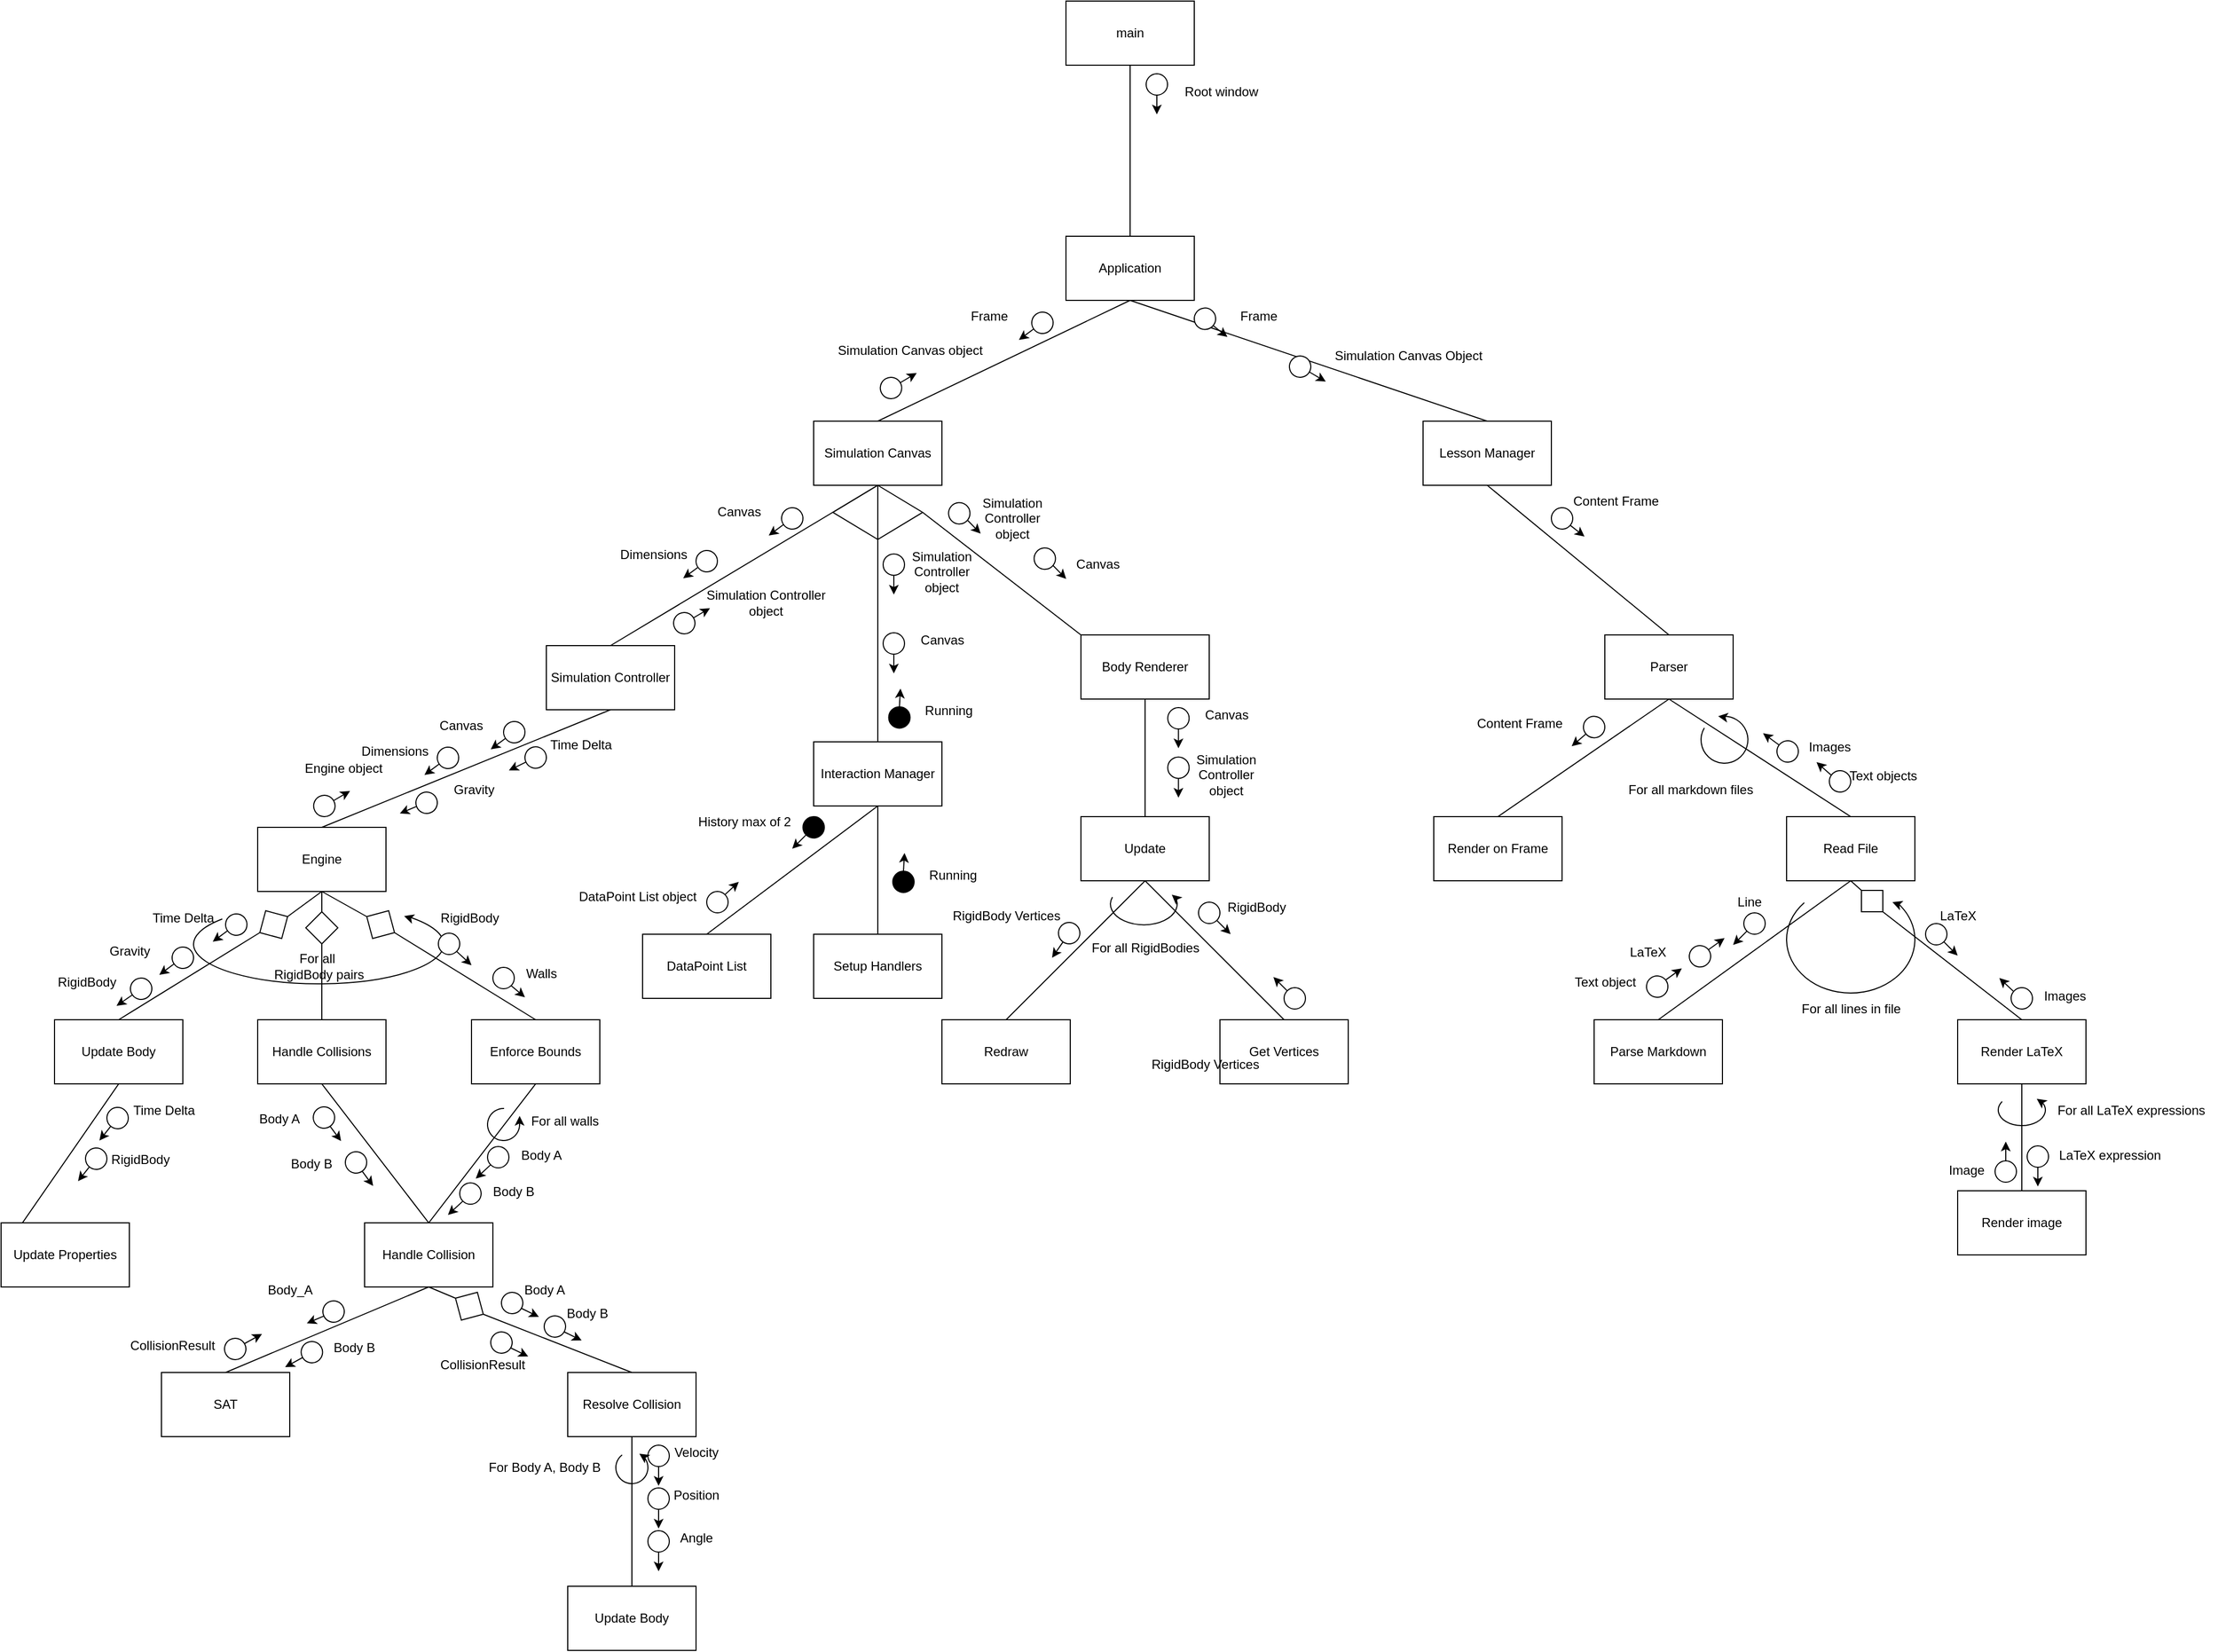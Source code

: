 <mxfile version="26.1.1">
  <diagram name="Page-1" id="Lu-ZUfeNsjvwTUCqvgly">
    <mxGraphModel dx="6808" dy="3374" grid="1" gridSize="10" guides="1" tooltips="1" connect="1" arrows="1" fold="1" page="1" pageScale="1" pageWidth="827" pageHeight="1169" math="0" shadow="0">
      <root>
        <mxCell id="0" />
        <mxCell id="1" parent="0" />
        <mxCell id="aWQ-_HhEZBTli_81KbPr-52" value="main" style="rounded=0;whiteSpace=wrap;html=1;" parent="1" vertex="1">
          <mxGeometry x="-504" width="120" height="60" as="geometry" />
        </mxCell>
        <mxCell id="aWQ-_HhEZBTli_81KbPr-53" value="Application" style="whiteSpace=wrap;html=1;" parent="1" vertex="1">
          <mxGeometry x="-504" y="220" width="120" height="60" as="geometry" />
        </mxCell>
        <mxCell id="aWQ-_HhEZBTli_81KbPr-54" value="Simulation Canvas" style="whiteSpace=wrap;html=1;" parent="1" vertex="1">
          <mxGeometry x="-740" y="393" width="120" height="60" as="geometry" />
        </mxCell>
        <mxCell id="aWQ-_HhEZBTli_81KbPr-55" value="Lesson Manager" style="whiteSpace=wrap;html=1;" parent="1" vertex="1">
          <mxGeometry x="-170" y="393" width="120" height="60" as="geometry" />
        </mxCell>
        <mxCell id="aWQ-_HhEZBTli_81KbPr-56" value="Engine" style="whiteSpace=wrap;html=1;" parent="1" vertex="1">
          <mxGeometry x="-1260" y="773" width="120" height="60" as="geometry" />
        </mxCell>
        <mxCell id="aWQ-_HhEZBTli_81KbPr-57" value="Interaction Manager" style="whiteSpace=wrap;html=1;" parent="1" vertex="1">
          <mxGeometry x="-740" y="693" width="120" height="60" as="geometry" />
        </mxCell>
        <mxCell id="aWQ-_HhEZBTli_81KbPr-58" value="Body Renderer" style="whiteSpace=wrap;html=1;" parent="1" vertex="1">
          <mxGeometry x="-490" y="593" width="120" height="60" as="geometry" />
        </mxCell>
        <mxCell id="aWQ-_HhEZBTli_81KbPr-60" value="Simulation Controller" style="whiteSpace=wrap;html=1;" parent="1" vertex="1">
          <mxGeometry x="-990" y="603" width="120" height="60" as="geometry" />
        </mxCell>
        <mxCell id="aWQ-_HhEZBTli_81KbPr-61" value="Update Body" style="whiteSpace=wrap;html=1;" parent="1" vertex="1">
          <mxGeometry x="-1450" y="953" width="120" height="60" as="geometry" />
        </mxCell>
        <mxCell id="aWQ-_HhEZBTli_81KbPr-63" value="Enforce Bounds" style="whiteSpace=wrap;html=1;" parent="1" vertex="1">
          <mxGeometry x="-1060" y="953" width="120" height="60" as="geometry" />
        </mxCell>
        <mxCell id="aWQ-_HhEZBTli_81KbPr-64" value="Handle Collision" style="whiteSpace=wrap;html=1;" parent="1" vertex="1">
          <mxGeometry x="-1160" y="1143" width="120" height="60" as="geometry" />
        </mxCell>
        <mxCell id="aWQ-_HhEZBTli_81KbPr-65" value="SAT" style="rounded=0;whiteSpace=wrap;html=1;" parent="1" vertex="1">
          <mxGeometry x="-1350" y="1283" width="120" height="60" as="geometry" />
        </mxCell>
        <mxCell id="aWQ-_HhEZBTli_81KbPr-66" value="Resolve Collision" style="whiteSpace=wrap;html=1;" parent="1" vertex="1">
          <mxGeometry x="-970" y="1283" width="120" height="60" as="geometry" />
        </mxCell>
        <mxCell id="aWQ-_HhEZBTli_81KbPr-67" value="Update Body" style="rounded=0;whiteSpace=wrap;html=1;" parent="1" vertex="1">
          <mxGeometry x="-970" y="1483" width="120" height="60" as="geometry" />
        </mxCell>
        <mxCell id="aWQ-_HhEZBTli_81KbPr-68" value="Handle Collisions" style="rounded=0;whiteSpace=wrap;html=1;" parent="1" vertex="1">
          <mxGeometry x="-1260" y="953" width="120" height="60" as="geometry" />
        </mxCell>
        <mxCell id="aWQ-_HhEZBTli_81KbPr-69" value="Update Properties" style="whiteSpace=wrap;html=1;" parent="1" vertex="1">
          <mxGeometry x="-1500" y="1143" width="120" height="60" as="geometry" />
        </mxCell>
        <mxCell id="aWQ-_HhEZBTli_81KbPr-71" value="Setup Handlers" style="rounded=0;whiteSpace=wrap;html=1;" parent="1" vertex="1">
          <mxGeometry x="-740" y="873" width="120" height="60" as="geometry" />
        </mxCell>
        <mxCell id="aWQ-_HhEZBTli_81KbPr-72" value="Update" style="whiteSpace=wrap;html=1;" parent="1" vertex="1">
          <mxGeometry x="-490" y="763" width="120" height="60" as="geometry" />
        </mxCell>
        <mxCell id="aWQ-_HhEZBTli_81KbPr-73" value="Get Vertices" style="whiteSpace=wrap;html=1;" parent="1" vertex="1">
          <mxGeometry x="-360" y="953" width="120" height="60" as="geometry" />
        </mxCell>
        <mxCell id="aWQ-_HhEZBTli_81KbPr-74" value="Redraw" style="whiteSpace=wrap;html=1;" parent="1" vertex="1">
          <mxGeometry x="-620" y="953" width="120" height="60" as="geometry" />
        </mxCell>
        <mxCell id="aWQ-_HhEZBTli_81KbPr-75" value="" style="endArrow=none;html=1;rounded=0;entryX=0.5;entryY=1;entryDx=0;entryDy=0;exitX=0.5;exitY=0;exitDx=0;exitDy=0;" parent="1" source="aWQ-_HhEZBTli_81KbPr-54" target="aWQ-_HhEZBTli_81KbPr-53" edge="1">
          <mxGeometry width="50" height="50" relative="1" as="geometry">
            <mxPoint x="-624" y="500" as="sourcePoint" />
            <mxPoint x="-574" y="450" as="targetPoint" />
          </mxGeometry>
        </mxCell>
        <mxCell id="aWQ-_HhEZBTli_81KbPr-76" value="" style="endArrow=none;html=1;rounded=0;entryX=0.5;entryY=1;entryDx=0;entryDy=0;exitX=0.5;exitY=0;exitDx=0;exitDy=0;" parent="1" source="aWQ-_HhEZBTli_81KbPr-57" target="aWQ-_HhEZBTli_81KbPr-54" edge="1">
          <mxGeometry width="50" height="50" relative="1" as="geometry">
            <mxPoint x="-600" y="523" as="sourcePoint" />
            <mxPoint x="-550" y="473" as="targetPoint" />
          </mxGeometry>
        </mxCell>
        <mxCell id="aWQ-_HhEZBTli_81KbPr-78" value="" style="endArrow=none;html=1;rounded=0;entryX=0.5;entryY=1;entryDx=0;entryDy=0;exitX=0.5;exitY=0;exitDx=0;exitDy=0;" parent="1" source="aWQ-_HhEZBTli_81KbPr-60" target="aWQ-_HhEZBTli_81KbPr-54" edge="1">
          <mxGeometry width="50" height="50" relative="1" as="geometry">
            <mxPoint x="-600" y="523" as="sourcePoint" />
            <mxPoint x="-550" y="473" as="targetPoint" />
          </mxGeometry>
        </mxCell>
        <mxCell id="aWQ-_HhEZBTli_81KbPr-79" value="" style="endArrow=none;html=1;rounded=0;exitX=0.5;exitY=1;exitDx=0;exitDy=0;entryX=0.5;entryY=0;entryDx=0;entryDy=0;" parent="1" source="aWQ-_HhEZBTli_81KbPr-60" target="aWQ-_HhEZBTli_81KbPr-56" edge="1">
          <mxGeometry width="50" height="50" relative="1" as="geometry">
            <mxPoint x="-470" y="423" as="sourcePoint" />
            <mxPoint x="-420" y="373" as="targetPoint" />
          </mxGeometry>
        </mxCell>
        <mxCell id="aWQ-_HhEZBTli_81KbPr-80" value="" style="endArrow=none;html=1;rounded=0;entryX=0.5;entryY=1;entryDx=0;entryDy=0;exitX=0.5;exitY=0;exitDx=0;exitDy=0;" parent="1" source="lMmWIIVvtwZ-8On-1L1X-123" target="aWQ-_HhEZBTli_81KbPr-56" edge="1">
          <mxGeometry width="50" height="50" relative="1" as="geometry">
            <mxPoint x="-770" y="623" as="sourcePoint" />
            <mxPoint x="-720" y="573" as="targetPoint" />
          </mxGeometry>
        </mxCell>
        <mxCell id="aWQ-_HhEZBTli_81KbPr-81" value="" style="endArrow=none;html=1;rounded=0;entryX=0.5;entryY=1;entryDx=0;entryDy=0;exitX=0.5;exitY=0;exitDx=0;exitDy=0;" parent="1" source="aWQ-_HhEZBTli_81KbPr-68" target="aWQ-_HhEZBTli_81KbPr-56" edge="1">
          <mxGeometry width="50" height="50" relative="1" as="geometry">
            <mxPoint x="-770" y="623" as="sourcePoint" />
            <mxPoint x="-720" y="573" as="targetPoint" />
          </mxGeometry>
        </mxCell>
        <mxCell id="aWQ-_HhEZBTli_81KbPr-82" value="" style="endArrow=none;html=1;rounded=0;entryX=0.5;entryY=1;entryDx=0;entryDy=0;exitX=0.5;exitY=0;exitDx=0;exitDy=0;" parent="1" source="lMmWIIVvtwZ-8On-1L1X-125" target="aWQ-_HhEZBTli_81KbPr-56" edge="1">
          <mxGeometry width="50" height="50" relative="1" as="geometry">
            <mxPoint x="-770" y="623" as="sourcePoint" />
            <mxPoint x="-720" y="573" as="targetPoint" />
          </mxGeometry>
        </mxCell>
        <mxCell id="aWQ-_HhEZBTli_81KbPr-83" value="" style="endArrow=none;html=1;rounded=0;entryX=0.5;entryY=1;entryDx=0;entryDy=0;exitX=0.5;exitY=0;exitDx=0;exitDy=0;" parent="1" source="aWQ-_HhEZBTli_81KbPr-71" target="aWQ-_HhEZBTli_81KbPr-57" edge="1">
          <mxGeometry width="50" height="50" relative="1" as="geometry">
            <mxPoint x="-600" y="523" as="sourcePoint" />
            <mxPoint x="-550" y="473" as="targetPoint" />
          </mxGeometry>
        </mxCell>
        <mxCell id="aWQ-_HhEZBTli_81KbPr-84" value="" style="endArrow=none;html=1;rounded=0;entryX=0.5;entryY=1;entryDx=0;entryDy=0;exitX=0.5;exitY=0;exitDx=0;exitDy=0;" parent="1" source="aWQ-_HhEZBTli_81KbPr-64" target="aWQ-_HhEZBTli_81KbPr-68" edge="1">
          <mxGeometry width="50" height="50" relative="1" as="geometry">
            <mxPoint x="-770" y="883" as="sourcePoint" />
            <mxPoint x="-720" y="833" as="targetPoint" />
          </mxGeometry>
        </mxCell>
        <mxCell id="aWQ-_HhEZBTli_81KbPr-85" value="" style="endArrow=none;html=1;rounded=0;exitX=0.5;exitY=1;exitDx=0;exitDy=0;entryX=0.5;entryY=0;entryDx=0;entryDy=0;" parent="1" source="aWQ-_HhEZBTli_81KbPr-63" target="aWQ-_HhEZBTli_81KbPr-64" edge="1">
          <mxGeometry width="50" height="50" relative="1" as="geometry">
            <mxPoint x="-770" y="883" as="sourcePoint" />
            <mxPoint x="-720" y="833" as="targetPoint" />
          </mxGeometry>
        </mxCell>
        <mxCell id="aWQ-_HhEZBTli_81KbPr-86" value="" style="endArrow=none;html=1;rounded=0;exitX=0.5;exitY=1;exitDx=0;exitDy=0;entryX=0.5;entryY=0;entryDx=0;entryDy=0;" parent="1" source="aWQ-_HhEZBTli_81KbPr-64" target="aWQ-_HhEZBTli_81KbPr-65" edge="1">
          <mxGeometry width="50" height="50" relative="1" as="geometry">
            <mxPoint x="-770" y="963" as="sourcePoint" />
            <mxPoint x="-720" y="913" as="targetPoint" />
          </mxGeometry>
        </mxCell>
        <mxCell id="aWQ-_HhEZBTli_81KbPr-87" value="" style="endArrow=none;html=1;rounded=0;exitX=0.5;exitY=0;exitDx=0;exitDy=0;entryX=0.5;entryY=1;entryDx=0;entryDy=0;" parent="1" source="lMmWIIVvtwZ-8On-1L1X-228" target="aWQ-_HhEZBTli_81KbPr-64" edge="1">
          <mxGeometry width="50" height="50" relative="1" as="geometry">
            <mxPoint x="-770" y="963" as="sourcePoint" />
            <mxPoint x="-720" y="913" as="targetPoint" />
          </mxGeometry>
        </mxCell>
        <mxCell id="aWQ-_HhEZBTli_81KbPr-88" value="" style="endArrow=none;html=1;rounded=0;exitX=0.5;exitY=1;exitDx=0;exitDy=0;entryX=0.5;entryY=0;entryDx=0;entryDy=0;" parent="1" source="aWQ-_HhEZBTli_81KbPr-66" target="aWQ-_HhEZBTli_81KbPr-67" edge="1">
          <mxGeometry width="50" height="50" relative="1" as="geometry">
            <mxPoint x="-770" y="963" as="sourcePoint" />
            <mxPoint x="-720" y="913" as="targetPoint" />
          </mxGeometry>
        </mxCell>
        <mxCell id="aWQ-_HhEZBTli_81KbPr-89" value="" style="endArrow=none;html=1;rounded=0;exitX=0.5;exitY=0;exitDx=0;exitDy=0;entryX=0.5;entryY=1;entryDx=0;entryDy=0;" parent="1" target="aWQ-_HhEZBTli_81KbPr-61" edge="1">
          <mxGeometry width="50" height="50" relative="1" as="geometry">
            <mxPoint x="-1480.0" y="1143" as="sourcePoint" />
            <mxPoint x="-720" y="913" as="targetPoint" />
          </mxGeometry>
        </mxCell>
        <mxCell id="aWQ-_HhEZBTli_81KbPr-90" value="" style="endArrow=none;html=1;rounded=0;entryX=0.5;entryY=1;entryDx=0;entryDy=0;exitX=0.5;exitY=0;exitDx=0;exitDy=0;" parent="1" source="aWQ-_HhEZBTli_81KbPr-72" target="aWQ-_HhEZBTli_81KbPr-58" edge="1">
          <mxGeometry width="50" height="50" relative="1" as="geometry">
            <mxPoint x="-600" y="733" as="sourcePoint" />
            <mxPoint x="-550" y="683" as="targetPoint" />
          </mxGeometry>
        </mxCell>
        <mxCell id="aWQ-_HhEZBTli_81KbPr-91" value="" style="endArrow=none;html=1;rounded=0;exitX=0.5;exitY=1;exitDx=0;exitDy=0;entryX=0.5;entryY=0;entryDx=0;entryDy=0;" parent="1" source="aWQ-_HhEZBTli_81KbPr-72" target="aWQ-_HhEZBTli_81KbPr-74" edge="1">
          <mxGeometry width="50" height="50" relative="1" as="geometry">
            <mxPoint x="-600" y="733" as="sourcePoint" />
            <mxPoint x="-550" y="683" as="targetPoint" />
          </mxGeometry>
        </mxCell>
        <mxCell id="aWQ-_HhEZBTli_81KbPr-92" value="" style="endArrow=none;html=1;rounded=0;entryX=0.5;entryY=1;entryDx=0;entryDy=0;exitX=0.5;exitY=0;exitDx=0;exitDy=0;" parent="1" source="aWQ-_HhEZBTli_81KbPr-73" target="aWQ-_HhEZBTli_81KbPr-72" edge="1">
          <mxGeometry width="50" height="50" relative="1" as="geometry">
            <mxPoint x="-600" y="733" as="sourcePoint" />
            <mxPoint x="-550" y="683" as="targetPoint" />
          </mxGeometry>
        </mxCell>
        <mxCell id="aWQ-_HhEZBTli_81KbPr-93" value="" style="endArrow=none;html=1;rounded=0;entryX=0.5;entryY=1;entryDx=0;entryDy=0;exitX=0.5;exitY=0;exitDx=0;exitDy=0;" parent="1" source="aWQ-_HhEZBTli_81KbPr-55" target="aWQ-_HhEZBTli_81KbPr-53" edge="1">
          <mxGeometry width="50" height="50" relative="1" as="geometry">
            <mxPoint x="-624" y="470" as="sourcePoint" />
            <mxPoint x="-574" y="420" as="targetPoint" />
          </mxGeometry>
        </mxCell>
        <mxCell id="aWQ-_HhEZBTli_81KbPr-94" value="Parser" style="rounded=0;whiteSpace=wrap;html=1;" parent="1" vertex="1">
          <mxGeometry y="593" width="120" height="60" as="geometry" />
        </mxCell>
        <mxCell id="aWQ-_HhEZBTli_81KbPr-95" value="" style="endArrow=none;html=1;rounded=0;entryX=0.5;entryY=1;entryDx=0;entryDy=0;exitX=0.5;exitY=0;exitDx=0;exitDy=0;" parent="1" source="aWQ-_HhEZBTli_81KbPr-94" target="aWQ-_HhEZBTli_81KbPr-55" edge="1">
          <mxGeometry width="50" height="50" relative="1" as="geometry">
            <mxPoint x="-670" y="393" as="sourcePoint" />
            <mxPoint x="-620" y="343" as="targetPoint" />
          </mxGeometry>
        </mxCell>
        <mxCell id="aWQ-_HhEZBTli_81KbPr-96" value="Render on Frame" style="rounded=0;whiteSpace=wrap;html=1;" parent="1" vertex="1">
          <mxGeometry x="-160" y="763" width="120" height="60" as="geometry" />
        </mxCell>
        <mxCell id="aWQ-_HhEZBTli_81KbPr-97" value="" style="endArrow=none;html=1;rounded=0;exitX=0.5;exitY=0;exitDx=0;exitDy=0;entryX=0.5;entryY=1;entryDx=0;entryDy=0;" parent="1" source="aWQ-_HhEZBTli_81KbPr-96" target="aWQ-_HhEZBTli_81KbPr-94" edge="1">
          <mxGeometry width="50" height="50" relative="1" as="geometry">
            <mxPoint x="-670" y="523" as="sourcePoint" />
            <mxPoint x="-620" y="473" as="targetPoint" />
          </mxGeometry>
        </mxCell>
        <mxCell id="aWQ-_HhEZBTli_81KbPr-98" value="Read File" style="whiteSpace=wrap;html=1;" parent="1" vertex="1">
          <mxGeometry x="170" y="763" width="120" height="60" as="geometry" />
        </mxCell>
        <mxCell id="aWQ-_HhEZBTli_81KbPr-99" value="" style="endArrow=none;html=1;rounded=0;entryX=0.5;entryY=1;entryDx=0;entryDy=0;exitX=0.5;exitY=0;exitDx=0;exitDy=0;" parent="1" source="aWQ-_HhEZBTli_81KbPr-98" target="aWQ-_HhEZBTli_81KbPr-94" edge="1">
          <mxGeometry width="50" height="50" relative="1" as="geometry">
            <mxPoint x="-670" y="523" as="sourcePoint" />
            <mxPoint x="-620" y="473" as="targetPoint" />
          </mxGeometry>
        </mxCell>
        <mxCell id="aWQ-_HhEZBTli_81KbPr-100" value="Parse Markdown" style="rounded=0;whiteSpace=wrap;html=1;" parent="1" vertex="1">
          <mxGeometry x="-10" y="953" width="120" height="60" as="geometry" />
        </mxCell>
        <mxCell id="aWQ-_HhEZBTli_81KbPr-101" value="" style="endArrow=none;html=1;rounded=0;exitX=0.5;exitY=0;exitDx=0;exitDy=0;entryX=0.5;entryY=1;entryDx=0;entryDy=0;" parent="1" source="aWQ-_HhEZBTli_81KbPr-100" target="aWQ-_HhEZBTli_81KbPr-98" edge="1">
          <mxGeometry width="50" height="50" relative="1" as="geometry">
            <mxPoint x="-670" y="523" as="sourcePoint" />
            <mxPoint x="-620" y="473" as="targetPoint" />
          </mxGeometry>
        </mxCell>
        <mxCell id="aWQ-_HhEZBTli_81KbPr-102" value="Render LaTeX" style="rounded=0;whiteSpace=wrap;html=1;" parent="1" vertex="1">
          <mxGeometry x="330" y="953" width="120" height="60" as="geometry" />
        </mxCell>
        <mxCell id="aWQ-_HhEZBTli_81KbPr-103" value="" style="endArrow=none;html=1;rounded=0;exitX=1;exitY=1;exitDx=0;exitDy=0;entryX=0.5;entryY=0;entryDx=0;entryDy=0;" parent="1" source="lMmWIIVvtwZ-8On-1L1X-346" target="aWQ-_HhEZBTli_81KbPr-102" edge="1">
          <mxGeometry width="50" height="50" relative="1" as="geometry">
            <mxPoint x="-670" y="523" as="sourcePoint" />
            <mxPoint x="-620" y="473" as="targetPoint" />
          </mxGeometry>
        </mxCell>
        <mxCell id="aWQ-_HhEZBTli_81KbPr-104" value="Render image" style="rounded=0;whiteSpace=wrap;html=1;" parent="1" vertex="1">
          <mxGeometry x="330" y="1113" width="120" height="60" as="geometry" />
        </mxCell>
        <mxCell id="aWQ-_HhEZBTli_81KbPr-105" value="" style="endArrow=none;html=1;rounded=0;exitX=0.5;exitY=0;exitDx=0;exitDy=0;entryX=0.5;entryY=1;entryDx=0;entryDy=0;" parent="1" source="aWQ-_HhEZBTli_81KbPr-104" target="aWQ-_HhEZBTli_81KbPr-102" edge="1">
          <mxGeometry width="50" height="50" relative="1" as="geometry">
            <mxPoint x="-300" y="633" as="sourcePoint" />
            <mxPoint x="-250" y="583" as="targetPoint" />
          </mxGeometry>
        </mxCell>
        <mxCell id="aWQ-_HhEZBTli_81KbPr-106" value="" style="endArrow=none;html=1;rounded=0;entryX=0.5;entryY=1;entryDx=0;entryDy=0;exitX=0.5;exitY=0;exitDx=0;exitDy=0;" parent="1" source="aWQ-_HhEZBTli_81KbPr-53" target="aWQ-_HhEZBTli_81KbPr-52" edge="1">
          <mxGeometry width="50" height="50" relative="1" as="geometry">
            <mxPoint x="-244" y="440" as="sourcePoint" />
            <mxPoint x="-194" y="390" as="targetPoint" />
          </mxGeometry>
        </mxCell>
        <mxCell id="lMmWIIVvtwZ-8On-1L1X-11" value="" style="group" vertex="1" connectable="0" parent="1">
          <mxGeometry x="-440.213" y="63.787" width="126.213" height="42.426" as="geometry" />
        </mxCell>
        <mxCell id="lMmWIIVvtwZ-8On-1L1X-4" value="" style="group;rotation=135;" vertex="1" connectable="0" parent="lMmWIIVvtwZ-8On-1L1X-11">
          <mxGeometry x="6.213" y="6.213" width="30" height="30" as="geometry" />
        </mxCell>
        <mxCell id="lMmWIIVvtwZ-8On-1L1X-1" value="" style="ellipse;whiteSpace=wrap;html=1;aspect=fixed;rotation=135;" vertex="1" parent="lMmWIIVvtwZ-8On-1L1X-4">
          <mxGeometry x="5" y="-2" width="20" height="20" as="geometry" />
        </mxCell>
        <mxCell id="lMmWIIVvtwZ-8On-1L1X-3" value="" style="endArrow=classic;html=1;rounded=0;exitX=1;exitY=0;exitDx=0;exitDy=0;bendable=0;noJump=1;anchorPointDirection=0;" edge="1" parent="lMmWIIVvtwZ-8On-1L1X-4" source="lMmWIIVvtwZ-8On-1L1X-1">
          <mxGeometry width="50" height="50" relative="1" as="geometry">
            <mxPoint x="-27" y="21" as="sourcePoint" />
            <mxPoint x="15" y="36" as="targetPoint" />
          </mxGeometry>
        </mxCell>
        <mxCell id="lMmWIIVvtwZ-8On-1L1X-10" value="Root window" style="text;html=1;align=center;verticalAlign=middle;resizable=0;points=[];autosize=1;strokeColor=none;fillColor=none;" vertex="1" parent="lMmWIIVvtwZ-8On-1L1X-11">
          <mxGeometry x="36.213" y="6.213" width="90" height="30" as="geometry" />
        </mxCell>
        <mxCell id="lMmWIIVvtwZ-8On-1L1X-16" value="" style="group" vertex="1" connectable="0" parent="1">
          <mxGeometry x="-606" y="280" width="92.377" height="42.377" as="geometry" />
        </mxCell>
        <mxCell id="lMmWIIVvtwZ-8On-1L1X-12" value="" style="group;rotation=-170;" vertex="1" connectable="0" parent="lMmWIIVvtwZ-8On-1L1X-16">
          <mxGeometry x="60" y="10" width="30" height="30" as="geometry" />
        </mxCell>
        <mxCell id="lMmWIIVvtwZ-8On-1L1X-13" value="" style="ellipse;whiteSpace=wrap;html=1;aspect=fixed;rotation=-170;" vertex="1" parent="lMmWIIVvtwZ-8On-1L1X-12">
          <mxGeometry x="10" y="1" width="20" height="20" as="geometry" />
        </mxCell>
        <mxCell id="lMmWIIVvtwZ-8On-1L1X-14" value="" style="endArrow=classic;html=1;rounded=0;exitX=1;exitY=0;exitDx=0;exitDy=0;bendable=0;noJump=1;anchorPointDirection=0;" edge="1" parent="lMmWIIVvtwZ-8On-1L1X-12" source="lMmWIIVvtwZ-8On-1L1X-13">
          <mxGeometry width="50" height="50" relative="1" as="geometry">
            <mxPoint x="-14" y="-15" as="sourcePoint" />
            <mxPoint x="-2" y="27" as="targetPoint" />
          </mxGeometry>
        </mxCell>
        <mxCell id="lMmWIIVvtwZ-8On-1L1X-15" value="Frame" style="text;html=1;align=center;verticalAlign=middle;resizable=0;points=[];autosize=1;strokeColor=none;fillColor=none;" vertex="1" parent="lMmWIIVvtwZ-8On-1L1X-16">
          <mxGeometry width="60" height="30" as="geometry" />
        </mxCell>
        <mxCell id="lMmWIIVvtwZ-8On-1L1X-24" value="" style="group" vertex="1" connectable="0" parent="1">
          <mxGeometry x="-385.25" y="280" width="91.25" height="37.44" as="geometry" />
        </mxCell>
        <mxCell id="lMmWIIVvtwZ-8On-1L1X-18" value="" style="group;rotation=85;" vertex="1" connectable="0" parent="lMmWIIVvtwZ-8On-1L1X-24">
          <mxGeometry x="1.25" y="6.19" width="30" height="30" as="geometry" />
        </mxCell>
        <mxCell id="lMmWIIVvtwZ-8On-1L1X-19" value="" style="ellipse;whiteSpace=wrap;html=1;aspect=fixed;rotation=85;" vertex="1" parent="lMmWIIVvtwZ-8On-1L1X-18">
          <mxGeometry y="1" width="20" height="20" as="geometry" />
        </mxCell>
        <mxCell id="lMmWIIVvtwZ-8On-1L1X-20" value="" style="endArrow=classic;html=1;rounded=0;exitX=1;exitY=0;exitDx=0;exitDy=0;bendable=0;noJump=1;anchorPointDirection=0;" edge="1" parent="lMmWIIVvtwZ-8On-1L1X-18" source="lMmWIIVvtwZ-8On-1L1X-19">
          <mxGeometry width="50" height="50" relative="1" as="geometry">
            <mxPoint x="-6" y="51" as="sourcePoint" />
            <mxPoint x="31" y="28" as="targetPoint" />
          </mxGeometry>
        </mxCell>
        <mxCell id="lMmWIIVvtwZ-8On-1L1X-21" value="Frame" style="text;html=1;align=center;verticalAlign=middle;resizable=0;points=[];autosize=1;strokeColor=none;fillColor=none;" vertex="1" parent="lMmWIIVvtwZ-8On-1L1X-24">
          <mxGeometry x="31.25" width="60" height="30" as="geometry" />
        </mxCell>
        <mxCell id="lMmWIIVvtwZ-8On-1L1X-25" value="" style="group" vertex="1" connectable="0" parent="1">
          <mxGeometry x="-840" y="463" width="92.377" height="42.377" as="geometry" />
        </mxCell>
        <mxCell id="lMmWIIVvtwZ-8On-1L1X-26" value="" style="group;rotation=-170;" vertex="1" connectable="0" parent="lMmWIIVvtwZ-8On-1L1X-25">
          <mxGeometry x="60" y="10" width="30" height="30" as="geometry" />
        </mxCell>
        <mxCell id="lMmWIIVvtwZ-8On-1L1X-27" value="" style="ellipse;whiteSpace=wrap;html=1;aspect=fixed;rotation=-170;" vertex="1" parent="lMmWIIVvtwZ-8On-1L1X-26">
          <mxGeometry x="10" y="1" width="20" height="20" as="geometry" />
        </mxCell>
        <mxCell id="lMmWIIVvtwZ-8On-1L1X-28" value="" style="endArrow=classic;html=1;rounded=0;exitX=1;exitY=0;exitDx=0;exitDy=0;bendable=0;noJump=1;anchorPointDirection=0;" edge="1" parent="lMmWIIVvtwZ-8On-1L1X-26" source="lMmWIIVvtwZ-8On-1L1X-27">
          <mxGeometry width="50" height="50" relative="1" as="geometry">
            <mxPoint x="-14" y="-15" as="sourcePoint" />
            <mxPoint x="-2" y="27" as="targetPoint" />
          </mxGeometry>
        </mxCell>
        <mxCell id="lMmWIIVvtwZ-8On-1L1X-29" value="Canvas" style="text;html=1;align=center;verticalAlign=middle;resizable=0;points=[];autosize=1;strokeColor=none;fillColor=none;" vertex="1" parent="lMmWIIVvtwZ-8On-1L1X-25">
          <mxGeometry width="60" height="30" as="geometry" />
        </mxCell>
        <mxCell id="lMmWIIVvtwZ-8On-1L1X-43" value="" style="group" vertex="1" connectable="0" parent="1">
          <mxGeometry x="-686.213" y="512.997" width="96.213" height="58.593" as="geometry" />
        </mxCell>
        <mxCell id="lMmWIIVvtwZ-8On-1L1X-35" value="" style="group;rotation=135;" vertex="1" connectable="0" parent="lMmWIIVvtwZ-8On-1L1X-43">
          <mxGeometry x="6.213" y="6.213" width="30" height="30" as="geometry" />
        </mxCell>
        <mxCell id="lMmWIIVvtwZ-8On-1L1X-36" value="" style="ellipse;whiteSpace=wrap;html=1;aspect=fixed;rotation=135;" vertex="1" parent="lMmWIIVvtwZ-8On-1L1X-35">
          <mxGeometry x="5" y="-2" width="20" height="20" as="geometry" />
        </mxCell>
        <mxCell id="lMmWIIVvtwZ-8On-1L1X-37" value="" style="endArrow=classic;html=1;rounded=0;exitX=1;exitY=0;exitDx=0;exitDy=0;bendable=0;noJump=1;anchorPointDirection=0;" edge="1" parent="lMmWIIVvtwZ-8On-1L1X-35" source="lMmWIIVvtwZ-8On-1L1X-36">
          <mxGeometry width="50" height="50" relative="1" as="geometry">
            <mxPoint x="-27" y="21" as="sourcePoint" />
            <mxPoint x="15" y="36" as="targetPoint" />
          </mxGeometry>
        </mxCell>
        <mxCell id="lMmWIIVvtwZ-8On-1L1X-38" value="Simulation Controller object" style="text;html=1;align=center;verticalAlign=middle;whiteSpace=wrap;rounded=0;" vertex="1" parent="lMmWIIVvtwZ-8On-1L1X-43">
          <mxGeometry x="36.213" y="6.213" width="60" height="30" as="geometry" />
        </mxCell>
        <mxCell id="lMmWIIVvtwZ-8On-1L1X-44" value="" style="group" vertex="1" connectable="0" parent="1">
          <mxGeometry x="-686.213" y="583" width="96.213" height="46.213" as="geometry" />
        </mxCell>
        <mxCell id="lMmWIIVvtwZ-8On-1L1X-39" value="" style="group;rotation=135;" vertex="1" connectable="0" parent="lMmWIIVvtwZ-8On-1L1X-44">
          <mxGeometry x="6.213" y="10" width="30" height="30" as="geometry" />
        </mxCell>
        <mxCell id="lMmWIIVvtwZ-8On-1L1X-40" value="" style="ellipse;whiteSpace=wrap;html=1;aspect=fixed;rotation=135;" vertex="1" parent="lMmWIIVvtwZ-8On-1L1X-39">
          <mxGeometry x="5" y="-2" width="20" height="20" as="geometry" />
        </mxCell>
        <mxCell id="lMmWIIVvtwZ-8On-1L1X-41" value="" style="endArrow=classic;html=1;rounded=0;exitX=1;exitY=0;exitDx=0;exitDy=0;bendable=0;noJump=1;anchorPointDirection=0;" edge="1" parent="lMmWIIVvtwZ-8On-1L1X-39" source="lMmWIIVvtwZ-8On-1L1X-40">
          <mxGeometry width="50" height="50" relative="1" as="geometry">
            <mxPoint x="-27" y="21" as="sourcePoint" />
            <mxPoint x="15" y="36" as="targetPoint" />
          </mxGeometry>
        </mxCell>
        <mxCell id="lMmWIIVvtwZ-8On-1L1X-42" value="Canvas" style="text;html=1;align=center;verticalAlign=middle;resizable=0;points=[];autosize=1;strokeColor=none;fillColor=none;" vertex="1" parent="lMmWIIVvtwZ-8On-1L1X-44">
          <mxGeometry x="36.213" width="60" height="30" as="geometry" />
        </mxCell>
        <mxCell id="lMmWIIVvtwZ-8On-1L1X-45" value="DataPoint List" style="rounded=0;whiteSpace=wrap;html=1;" vertex="1" parent="1">
          <mxGeometry x="-900" y="873" width="120" height="60" as="geometry" />
        </mxCell>
        <mxCell id="lMmWIIVvtwZ-8On-1L1X-46" value="" style="endArrow=none;html=1;rounded=0;entryX=0.5;entryY=1;entryDx=0;entryDy=0;exitX=0.5;exitY=0;exitDx=0;exitDy=0;" edge="1" parent="1" source="lMmWIIVvtwZ-8On-1L1X-45" target="aWQ-_HhEZBTli_81KbPr-57">
          <mxGeometry width="50" height="50" relative="1" as="geometry">
            <mxPoint x="-760" y="803" as="sourcePoint" />
            <mxPoint x="-710" y="753" as="targetPoint" />
          </mxGeometry>
        </mxCell>
        <mxCell id="lMmWIIVvtwZ-8On-1L1X-54" value="" style="group" vertex="1" connectable="0" parent="1">
          <mxGeometry x="-860" y="753" width="130" height="40" as="geometry" />
        </mxCell>
        <mxCell id="lMmWIIVvtwZ-8On-1L1X-50" value="" style="group;rotation=-180;" vertex="1" connectable="0" parent="lMmWIIVvtwZ-8On-1L1X-54">
          <mxGeometry x="100" y="10" width="30" height="30" as="geometry" />
        </mxCell>
        <mxCell id="lMmWIIVvtwZ-8On-1L1X-51" value="" style="ellipse;whiteSpace=wrap;html=1;aspect=fixed;rotation=-180;fillColor=#000000;" vertex="1" parent="lMmWIIVvtwZ-8On-1L1X-50">
          <mxGeometry x="10" width="20" height="20" as="geometry" />
        </mxCell>
        <mxCell id="lMmWIIVvtwZ-8On-1L1X-52" value="" style="endArrow=classic;html=1;rounded=0;exitX=1;exitY=0;exitDx=0;exitDy=0;bendable=0;noJump=1;anchorPointDirection=0;" edge="1" parent="lMmWIIVvtwZ-8On-1L1X-50" source="lMmWIIVvtwZ-8On-1L1X-51">
          <mxGeometry width="50" height="50" relative="1" as="geometry">
            <mxPoint x="-19" y="-10" as="sourcePoint" />
            <mxPoint y="30" as="targetPoint" />
          </mxGeometry>
        </mxCell>
        <mxCell id="lMmWIIVvtwZ-8On-1L1X-53" value="History max of 2" style="text;html=1;align=center;verticalAlign=middle;resizable=0;points=[];autosize=1;strokeColor=none;fillColor=none;" vertex="1" parent="lMmWIIVvtwZ-8On-1L1X-54">
          <mxGeometry width="110" height="30" as="geometry" />
        </mxCell>
        <mxCell id="lMmWIIVvtwZ-8On-1L1X-59" value="" style="group" vertex="1" connectable="0" parent="1">
          <mxGeometry x="-970" y="823" width="160" height="30" as="geometry" />
        </mxCell>
        <mxCell id="lMmWIIVvtwZ-8On-1L1X-55" value="" style="group;rotation=0;" vertex="1" connectable="0" parent="lMmWIIVvtwZ-8On-1L1X-59">
          <mxGeometry x="130" width="30" height="30" as="geometry" />
        </mxCell>
        <mxCell id="lMmWIIVvtwZ-8On-1L1X-56" value="" style="ellipse;whiteSpace=wrap;html=1;aspect=fixed;rotation=0;" vertex="1" parent="lMmWIIVvtwZ-8On-1L1X-55">
          <mxGeometry y="10" width="20" height="20" as="geometry" />
        </mxCell>
        <mxCell id="lMmWIIVvtwZ-8On-1L1X-57" value="" style="endArrow=classic;html=1;rounded=0;exitX=1;exitY=0;exitDx=0;exitDy=0;bendable=0;noJump=1;anchorPointDirection=0;" edge="1" parent="lMmWIIVvtwZ-8On-1L1X-55" source="lMmWIIVvtwZ-8On-1L1X-56">
          <mxGeometry width="50" height="50" relative="1" as="geometry">
            <mxPoint x="48" y="41" as="sourcePoint" />
            <mxPoint x="30" y="1" as="targetPoint" />
          </mxGeometry>
        </mxCell>
        <mxCell id="lMmWIIVvtwZ-8On-1L1X-58" value="DataPoint List object" style="text;html=1;align=center;verticalAlign=middle;resizable=0;points=[];autosize=1;strokeColor=none;fillColor=none;" vertex="1" parent="lMmWIIVvtwZ-8On-1L1X-59">
          <mxGeometry width="130" height="30" as="geometry" />
        </mxCell>
        <mxCell id="lMmWIIVvtwZ-8On-1L1X-60" value="" style="group" vertex="1" connectable="0" parent="1">
          <mxGeometry x="-620.003" y="462.997" width="96.213" height="58.593" as="geometry" />
        </mxCell>
        <mxCell id="lMmWIIVvtwZ-8On-1L1X-61" value="" style="group;rotation=85;" vertex="1" connectable="0" parent="lMmWIIVvtwZ-8On-1L1X-60">
          <mxGeometry x="6.213" y="6.213" width="30" height="30" as="geometry" />
        </mxCell>
        <mxCell id="lMmWIIVvtwZ-8On-1L1X-62" value="" style="ellipse;whiteSpace=wrap;html=1;aspect=fixed;rotation=85;" vertex="1" parent="lMmWIIVvtwZ-8On-1L1X-61">
          <mxGeometry width="20" height="20" as="geometry" />
        </mxCell>
        <mxCell id="lMmWIIVvtwZ-8On-1L1X-63" value="" style="endArrow=classic;html=1;rounded=0;exitX=1;exitY=0;exitDx=0;exitDy=0;bendable=0;noJump=1;anchorPointDirection=0;" edge="1" parent="lMmWIIVvtwZ-8On-1L1X-61" source="lMmWIIVvtwZ-8On-1L1X-62">
          <mxGeometry width="50" height="50" relative="1" as="geometry">
            <mxPoint x="-8" y="51" as="sourcePoint" />
            <mxPoint x="30" y="29" as="targetPoint" />
          </mxGeometry>
        </mxCell>
        <mxCell id="lMmWIIVvtwZ-8On-1L1X-64" value="Simulation Controller object" style="text;html=1;align=center;verticalAlign=middle;whiteSpace=wrap;rounded=0;" vertex="1" parent="lMmWIIVvtwZ-8On-1L1X-60">
          <mxGeometry x="36.213" y="6.213" width="60" height="30" as="geometry" />
        </mxCell>
        <mxCell id="lMmWIIVvtwZ-8On-1L1X-65" value="" style="group" vertex="1" connectable="0" parent="1">
          <mxGeometry x="-540.003" y="505.377" width="96.213" height="58.593" as="geometry" />
        </mxCell>
        <mxCell id="lMmWIIVvtwZ-8On-1L1X-66" value="" style="group;rotation=85;" vertex="1" connectable="0" parent="lMmWIIVvtwZ-8On-1L1X-65">
          <mxGeometry x="6.213" y="6.213" width="30" height="30" as="geometry" />
        </mxCell>
        <mxCell id="lMmWIIVvtwZ-8On-1L1X-67" value="" style="ellipse;whiteSpace=wrap;html=1;aspect=fixed;rotation=85;" vertex="1" parent="lMmWIIVvtwZ-8On-1L1X-66">
          <mxGeometry width="20" height="20" as="geometry" />
        </mxCell>
        <mxCell id="lMmWIIVvtwZ-8On-1L1X-68" value="" style="endArrow=classic;html=1;rounded=0;exitX=1;exitY=0;exitDx=0;exitDy=0;bendable=0;noJump=1;anchorPointDirection=0;" edge="1" parent="lMmWIIVvtwZ-8On-1L1X-66" source="lMmWIIVvtwZ-8On-1L1X-67">
          <mxGeometry width="50" height="50" relative="1" as="geometry">
            <mxPoint x="-8" y="51" as="sourcePoint" />
            <mxPoint x="30" y="29" as="targetPoint" />
          </mxGeometry>
        </mxCell>
        <mxCell id="lMmWIIVvtwZ-8On-1L1X-69" value="Canvas" style="text;html=1;align=center;verticalAlign=middle;whiteSpace=wrap;rounded=0;" vertex="1" parent="lMmWIIVvtwZ-8On-1L1X-65">
          <mxGeometry x="36.213" y="6.213" width="60" height="30" as="geometry" />
        </mxCell>
        <mxCell id="lMmWIIVvtwZ-8On-1L1X-70" value="" style="group" vertex="1" connectable="0" parent="1">
          <mxGeometry x="-873.371" y="543" width="153.371" height="53.371" as="geometry" />
        </mxCell>
        <mxCell id="lMmWIIVvtwZ-8On-1L1X-30" value="" style="group;rotation=15;" vertex="1" connectable="0" parent="lMmWIIVvtwZ-8On-1L1X-70">
          <mxGeometry x="3.371" y="20" width="30" height="30" as="geometry" />
        </mxCell>
        <mxCell id="lMmWIIVvtwZ-8On-1L1X-31" value="" style="ellipse;whiteSpace=wrap;html=1;aspect=fixed;rotation=15;fillColor=#FFFFFF;" vertex="1" parent="lMmWIIVvtwZ-8On-1L1X-30">
          <mxGeometry x="-1" y="9" width="20" height="20" as="geometry" />
        </mxCell>
        <mxCell id="lMmWIIVvtwZ-8On-1L1X-32" value="" style="endArrow=classic;html=1;rounded=0;exitX=1;exitY=0;exitDx=0;exitDy=0;bendable=0;noJump=1;anchorPointDirection=0;" edge="1" parent="lMmWIIVvtwZ-8On-1L1X-30" source="lMmWIIVvtwZ-8On-1L1X-31">
          <mxGeometry width="50" height="50" relative="1" as="geometry">
            <mxPoint x="42" y="48" as="sourcePoint" />
            <mxPoint x="33" y="5" as="targetPoint" />
          </mxGeometry>
        </mxCell>
        <mxCell id="lMmWIIVvtwZ-8On-1L1X-34" value="&lt;div&gt;Simulation Controller&lt;/div&gt;&lt;div&gt;object&lt;/div&gt;" style="text;html=1;align=center;verticalAlign=middle;resizable=0;points=[];autosize=1;strokeColor=none;fillColor=none;" vertex="1" parent="lMmWIIVvtwZ-8On-1L1X-70">
          <mxGeometry x="23.371" width="130" height="40" as="geometry" />
        </mxCell>
        <mxCell id="lMmWIIVvtwZ-8On-1L1X-71" value="" style="group" vertex="1" connectable="0" parent="1">
          <mxGeometry x="-680.001" y="323" width="168.371" height="53.371" as="geometry" />
        </mxCell>
        <mxCell id="lMmWIIVvtwZ-8On-1L1X-86" value="" style="group" vertex="1" connectable="0" parent="lMmWIIVvtwZ-8On-1L1X-71">
          <mxGeometry x="-49.999" y="-11" width="160" height="64.371" as="geometry" />
        </mxCell>
        <mxCell id="lMmWIIVvtwZ-8On-1L1X-72" value="" style="group;rotation=15;" vertex="1" connectable="0" parent="lMmWIIVvtwZ-8On-1L1X-86">
          <mxGeometry x="53.37" y="31" width="30" height="30" as="geometry" />
        </mxCell>
        <mxCell id="lMmWIIVvtwZ-8On-1L1X-73" value="" style="ellipse;whiteSpace=wrap;html=1;aspect=fixed;rotation=15;fillColor=#FFFFFF;" vertex="1" parent="lMmWIIVvtwZ-8On-1L1X-72">
          <mxGeometry x="-1" y="9" width="20" height="20" as="geometry" />
        </mxCell>
        <mxCell id="lMmWIIVvtwZ-8On-1L1X-74" value="" style="endArrow=classic;html=1;rounded=0;exitX=1;exitY=0;exitDx=0;exitDy=0;bendable=0;noJump=1;anchorPointDirection=0;" edge="1" parent="lMmWIIVvtwZ-8On-1L1X-72" source="lMmWIIVvtwZ-8On-1L1X-73">
          <mxGeometry width="50" height="50" relative="1" as="geometry">
            <mxPoint x="42" y="48" as="sourcePoint" />
            <mxPoint x="33" y="5" as="targetPoint" />
          </mxGeometry>
        </mxCell>
        <mxCell id="lMmWIIVvtwZ-8On-1L1X-75" value="Simulation Canvas object" style="text;html=1;align=center;verticalAlign=middle;resizable=0;points=[];autosize=1;strokeColor=none;fillColor=none;" vertex="1" parent="lMmWIIVvtwZ-8On-1L1X-86">
          <mxGeometry width="160" height="30" as="geometry" />
        </mxCell>
        <mxCell id="lMmWIIVvtwZ-8On-1L1X-76" value="" style="group" vertex="1" connectable="0" parent="1">
          <mxGeometry x="-1100" y="663" width="92.377" height="42.377" as="geometry" />
        </mxCell>
        <mxCell id="lMmWIIVvtwZ-8On-1L1X-77" value="" style="group;rotation=-170;" vertex="1" connectable="0" parent="lMmWIIVvtwZ-8On-1L1X-76">
          <mxGeometry x="60" y="10" width="30" height="30" as="geometry" />
        </mxCell>
        <mxCell id="lMmWIIVvtwZ-8On-1L1X-78" value="" style="ellipse;whiteSpace=wrap;html=1;aspect=fixed;rotation=-170;" vertex="1" parent="lMmWIIVvtwZ-8On-1L1X-77">
          <mxGeometry x="10" y="1" width="20" height="20" as="geometry" />
        </mxCell>
        <mxCell id="lMmWIIVvtwZ-8On-1L1X-79" value="" style="endArrow=classic;html=1;rounded=0;exitX=1;exitY=0;exitDx=0;exitDy=0;bendable=0;noJump=1;anchorPointDirection=0;" edge="1" parent="lMmWIIVvtwZ-8On-1L1X-77" source="lMmWIIVvtwZ-8On-1L1X-78">
          <mxGeometry width="50" height="50" relative="1" as="geometry">
            <mxPoint x="-14" y="-15" as="sourcePoint" />
            <mxPoint x="-2" y="27" as="targetPoint" />
          </mxGeometry>
        </mxCell>
        <mxCell id="lMmWIIVvtwZ-8On-1L1X-80" value="Canvas" style="text;html=1;align=center;verticalAlign=middle;resizable=0;points=[];autosize=1;strokeColor=none;fillColor=none;" vertex="1" parent="lMmWIIVvtwZ-8On-1L1X-76">
          <mxGeometry width="60" height="30" as="geometry" />
        </mxCell>
        <mxCell id="lMmWIIVvtwZ-8On-1L1X-87" value="" style="group" vertex="1" connectable="0" parent="1">
          <mxGeometry x="-1260" y="703" width="160" height="64.371" as="geometry" />
        </mxCell>
        <mxCell id="lMmWIIVvtwZ-8On-1L1X-88" value="" style="group;rotation=15;" vertex="1" connectable="0" parent="lMmWIIVvtwZ-8On-1L1X-87">
          <mxGeometry x="53.37" y="31" width="30" height="30" as="geometry" />
        </mxCell>
        <mxCell id="lMmWIIVvtwZ-8On-1L1X-89" value="" style="ellipse;whiteSpace=wrap;html=1;aspect=fixed;rotation=15;fillColor=#FFFFFF;" vertex="1" parent="lMmWIIVvtwZ-8On-1L1X-88">
          <mxGeometry x="-1" y="9" width="20" height="20" as="geometry" />
        </mxCell>
        <mxCell id="lMmWIIVvtwZ-8On-1L1X-90" value="" style="endArrow=classic;html=1;rounded=0;exitX=1;exitY=0;exitDx=0;exitDy=0;bendable=0;noJump=1;anchorPointDirection=0;" edge="1" parent="lMmWIIVvtwZ-8On-1L1X-88" source="lMmWIIVvtwZ-8On-1L1X-89">
          <mxGeometry width="50" height="50" relative="1" as="geometry">
            <mxPoint x="42" y="48" as="sourcePoint" />
            <mxPoint x="33" y="5" as="targetPoint" />
          </mxGeometry>
        </mxCell>
        <mxCell id="lMmWIIVvtwZ-8On-1L1X-91" value="Engine object" style="text;html=1;align=center;verticalAlign=middle;resizable=0;points=[];autosize=1;strokeColor=none;fillColor=none;" vertex="1" parent="lMmWIIVvtwZ-8On-1L1X-87">
          <mxGeometry x="30" width="100" height="30" as="geometry" />
        </mxCell>
        <mxCell id="lMmWIIVvtwZ-8On-1L1X-97" value="" style="group" vertex="1" connectable="0" parent="1">
          <mxGeometry x="-1080" y="693" width="162.38" height="42.377" as="geometry" />
        </mxCell>
        <mxCell id="lMmWIIVvtwZ-8On-1L1X-122" value="" style="group" vertex="1" connectable="0" parent="lMmWIIVvtwZ-8On-1L1X-97">
          <mxGeometry x="-2.978" y="-19.999" width="165.358" height="57.774" as="geometry" />
        </mxCell>
        <mxCell id="lMmWIIVvtwZ-8On-1L1X-92" value="" style="group;rotation=10;" vertex="1" connectable="0" parent="lMmWIIVvtwZ-8On-1L1X-122">
          <mxGeometry x="2.978" y="7.699" width="92.377" height="42.377" as="geometry" />
        </mxCell>
        <mxCell id="lMmWIIVvtwZ-8On-1L1X-93" value="" style="group;rotation=-160;" vertex="1" connectable="0" parent="lMmWIIVvtwZ-8On-1L1X-92">
          <mxGeometry x="59" y="15" width="30" height="30" as="geometry" />
        </mxCell>
        <mxCell id="lMmWIIVvtwZ-8On-1L1X-94" value="" style="ellipse;whiteSpace=wrap;html=1;aspect=fixed;rotation=-160;" vertex="1" parent="lMmWIIVvtwZ-8On-1L1X-93">
          <mxGeometry x="11" y="2" width="20" height="20" as="geometry" />
        </mxCell>
        <mxCell id="lMmWIIVvtwZ-8On-1L1X-95" value="" style="endArrow=classic;html=1;rounded=0;exitX=1;exitY=0;exitDx=0;exitDy=0;bendable=0;noJump=1;anchorPointDirection=0;" edge="1" parent="lMmWIIVvtwZ-8On-1L1X-93" source="lMmWIIVvtwZ-8On-1L1X-94">
          <mxGeometry width="50" height="50" relative="1" as="geometry">
            <mxPoint x="-8" y="-20" as="sourcePoint" />
            <mxPoint x="-4" y="24" as="targetPoint" />
          </mxGeometry>
        </mxCell>
        <mxCell id="lMmWIIVvtwZ-8On-1L1X-96" value="Time Delta" style="text;html=1;align=center;verticalAlign=middle;resizable=0;points=[];autosize=1;strokeColor=none;fillColor=none;" vertex="1" parent="lMmWIIVvtwZ-8On-1L1X-122">
          <mxGeometry x="85.358" y="7.699" width="80" height="30" as="geometry" />
        </mxCell>
        <mxCell id="lMmWIIVvtwZ-8On-1L1X-98" value="" style="group" vertex="1" connectable="0" parent="1">
          <mxGeometry x="-1360" y="843" width="173.37" height="42.38" as="geometry" />
        </mxCell>
        <mxCell id="lMmWIIVvtwZ-8On-1L1X-99" value="" style="group" vertex="1" connectable="0" parent="lMmWIIVvtwZ-8On-1L1X-98">
          <mxGeometry width="92.377" height="42.377" as="geometry" />
        </mxCell>
        <mxCell id="lMmWIIVvtwZ-8On-1L1X-100" value="" style="group;rotation=-170;" vertex="1" connectable="0" parent="lMmWIIVvtwZ-8On-1L1X-99">
          <mxGeometry x="60" y="10" width="30" height="30" as="geometry" />
        </mxCell>
        <mxCell id="lMmWIIVvtwZ-8On-1L1X-101" value="" style="ellipse;whiteSpace=wrap;html=1;aspect=fixed;rotation=-170;" vertex="1" parent="lMmWIIVvtwZ-8On-1L1X-100">
          <mxGeometry x="10" y="1" width="20" height="20" as="geometry" />
        </mxCell>
        <mxCell id="lMmWIIVvtwZ-8On-1L1X-102" value="" style="endArrow=classic;html=1;rounded=0;exitX=1;exitY=0;exitDx=0;exitDy=0;bendable=0;noJump=1;anchorPointDirection=0;" edge="1" parent="lMmWIIVvtwZ-8On-1L1X-100" source="lMmWIIVvtwZ-8On-1L1X-101">
          <mxGeometry width="50" height="50" relative="1" as="geometry">
            <mxPoint x="-14" y="-15" as="sourcePoint" />
            <mxPoint x="-2" y="27" as="targetPoint" />
          </mxGeometry>
        </mxCell>
        <mxCell id="lMmWIIVvtwZ-8On-1L1X-103" value="Time Delta" style="text;html=1;align=center;verticalAlign=middle;resizable=0;points=[];autosize=1;strokeColor=none;fillColor=none;" vertex="1" parent="lMmWIIVvtwZ-8On-1L1X-99">
          <mxGeometry x="-10" width="80" height="30" as="geometry" />
        </mxCell>
        <mxCell id="lMmWIIVvtwZ-8On-1L1X-128" value="" style="rhombus;whiteSpace=wrap;html=1;rotation=0;" vertex="1" parent="lMmWIIVvtwZ-8On-1L1X-98">
          <mxGeometry x="145" y="9.0" width="30" height="30" as="geometry" />
        </mxCell>
        <mxCell id="lMmWIIVvtwZ-8On-1L1X-104" value="" style="group" vertex="1" connectable="0" parent="1">
          <mxGeometry x="-1470" y="1033" width="162.38" height="42.377" as="geometry" />
        </mxCell>
        <mxCell id="lMmWIIVvtwZ-8On-1L1X-105" value="" style="group;rotation=-15;" vertex="1" connectable="0" parent="lMmWIIVvtwZ-8On-1L1X-104">
          <mxGeometry width="92.377" height="42.377" as="geometry" />
        </mxCell>
        <mxCell id="lMmWIIVvtwZ-8On-1L1X-106" value="" style="group;rotation=-185;" vertex="1" connectable="0" parent="lMmWIIVvtwZ-8On-1L1X-105">
          <mxGeometry x="60" y="2" width="30" height="30" as="geometry" />
        </mxCell>
        <mxCell id="lMmWIIVvtwZ-8On-1L1X-107" value="" style="ellipse;whiteSpace=wrap;html=1;aspect=fixed;rotation=-185;" vertex="1" parent="lMmWIIVvtwZ-8On-1L1X-106">
          <mxGeometry x="9" width="20" height="20" as="geometry" />
        </mxCell>
        <mxCell id="lMmWIIVvtwZ-8On-1L1X-108" value="" style="endArrow=classic;html=1;rounded=0;exitX=1;exitY=0;exitDx=0;exitDy=0;bendable=0;noJump=1;anchorPointDirection=0;" edge="1" parent="lMmWIIVvtwZ-8On-1L1X-106" source="lMmWIIVvtwZ-8On-1L1X-107">
          <mxGeometry width="50" height="50" relative="1" as="geometry">
            <mxPoint x="-21" y="-6" as="sourcePoint" />
            <mxPoint x="2" y="31" as="targetPoint" />
          </mxGeometry>
        </mxCell>
        <mxCell id="lMmWIIVvtwZ-8On-1L1X-109" value="Time Delta" style="text;html=1;align=center;verticalAlign=middle;resizable=0;points=[];autosize=1;strokeColor=none;fillColor=none;" vertex="1" parent="lMmWIIVvtwZ-8On-1L1X-104">
          <mxGeometry x="82.38" y="-10" width="80" height="30" as="geometry" />
        </mxCell>
        <mxCell id="lMmWIIVvtwZ-8On-1L1X-110" value="" style="group" vertex="1" connectable="0" parent="1">
          <mxGeometry x="-1410" y="874" width="162.38" height="42.377" as="geometry" />
        </mxCell>
        <mxCell id="lMmWIIVvtwZ-8On-1L1X-111" value="" style="group" vertex="1" connectable="0" parent="lMmWIIVvtwZ-8On-1L1X-110">
          <mxGeometry width="92.377" height="42.377" as="geometry" />
        </mxCell>
        <mxCell id="lMmWIIVvtwZ-8On-1L1X-112" value="" style="group;rotation=-170;" vertex="1" connectable="0" parent="lMmWIIVvtwZ-8On-1L1X-111">
          <mxGeometry x="60" y="10" width="30" height="30" as="geometry" />
        </mxCell>
        <mxCell id="lMmWIIVvtwZ-8On-1L1X-113" value="" style="ellipse;whiteSpace=wrap;html=1;aspect=fixed;rotation=-170;" vertex="1" parent="lMmWIIVvtwZ-8On-1L1X-112">
          <mxGeometry x="10" y="1" width="20" height="20" as="geometry" />
        </mxCell>
        <mxCell id="lMmWIIVvtwZ-8On-1L1X-114" value="" style="endArrow=classic;html=1;rounded=0;exitX=1;exitY=0;exitDx=0;exitDy=0;bendable=0;noJump=1;anchorPointDirection=0;" edge="1" parent="lMmWIIVvtwZ-8On-1L1X-112" source="lMmWIIVvtwZ-8On-1L1X-113">
          <mxGeometry width="50" height="50" relative="1" as="geometry">
            <mxPoint x="-14" y="-15" as="sourcePoint" />
            <mxPoint x="-2" y="27" as="targetPoint" />
          </mxGeometry>
        </mxCell>
        <mxCell id="lMmWIIVvtwZ-8On-1L1X-115" value="Gravity" style="text;html=1;align=center;verticalAlign=middle;resizable=0;points=[];autosize=1;strokeColor=none;fillColor=none;" vertex="1" parent="lMmWIIVvtwZ-8On-1L1X-111">
          <mxGeometry width="60" height="30" as="geometry" />
        </mxCell>
        <mxCell id="lMmWIIVvtwZ-8On-1L1X-116" value="" style="group" vertex="1" connectable="0" parent="1">
          <mxGeometry x="-1180" y="723" width="162.38" height="42.377" as="geometry" />
        </mxCell>
        <mxCell id="lMmWIIVvtwZ-8On-1L1X-117" value="" style="group;rotation=15;" vertex="1" connectable="0" parent="lMmWIIVvtwZ-8On-1L1X-116">
          <mxGeometry width="92.377" height="42.377" as="geometry" />
        </mxCell>
        <mxCell id="lMmWIIVvtwZ-8On-1L1X-118" value="" style="group;rotation=-155;" vertex="1" connectable="0" parent="lMmWIIVvtwZ-8On-1L1X-117">
          <mxGeometry x="58" y="16" width="30" height="30" as="geometry" />
        </mxCell>
        <mxCell id="lMmWIIVvtwZ-8On-1L1X-119" value="" style="ellipse;whiteSpace=wrap;html=1;aspect=fixed;rotation=-155;" vertex="1" parent="lMmWIIVvtwZ-8On-1L1X-118">
          <mxGeometry x="10" y="1" width="20" height="20" as="geometry" />
        </mxCell>
        <mxCell id="lMmWIIVvtwZ-8On-1L1X-120" value="" style="endArrow=classic;html=1;rounded=0;exitX=1;exitY=0;exitDx=0;exitDy=0;bendable=0;noJump=1;anchorPointDirection=0;" edge="1" parent="lMmWIIVvtwZ-8On-1L1X-118" source="lMmWIIVvtwZ-8On-1L1X-119">
          <mxGeometry width="50" height="50" relative="1" as="geometry">
            <mxPoint x="-5" y="-21" as="sourcePoint" />
            <mxPoint x="-5" y="21" as="targetPoint" />
          </mxGeometry>
        </mxCell>
        <mxCell id="lMmWIIVvtwZ-8On-1L1X-121" value="Gravity" style="text;html=1;align=center;verticalAlign=middle;resizable=0;points=[];autosize=1;strokeColor=none;fillColor=none;" vertex="1" parent="lMmWIIVvtwZ-8On-1L1X-116">
          <mxGeometry x="92.38" width="60" height="30" as="geometry" />
        </mxCell>
        <mxCell id="lMmWIIVvtwZ-8On-1L1X-124" value="" style="endArrow=none;html=1;rounded=0;entryX=0.5;entryY=1;entryDx=0;entryDy=0;exitX=0.5;exitY=0;exitDx=0;exitDy=0;" edge="1" parent="1" source="aWQ-_HhEZBTli_81KbPr-61" target="lMmWIIVvtwZ-8On-1L1X-123">
          <mxGeometry width="50" height="50" relative="1" as="geometry">
            <mxPoint x="-1390" y="953" as="sourcePoint" />
            <mxPoint x="-1200" y="833" as="targetPoint" />
          </mxGeometry>
        </mxCell>
        <mxCell id="lMmWIIVvtwZ-8On-1L1X-123" value="" style="rhombus;whiteSpace=wrap;html=1;rotation=60;" vertex="1" parent="1">
          <mxGeometry x="-1260" y="849" width="30" height="30" as="geometry" />
        </mxCell>
        <mxCell id="lMmWIIVvtwZ-8On-1L1X-126" value="" style="endArrow=none;html=1;rounded=0;entryX=0.5;entryY=1;entryDx=0;entryDy=0;exitX=0.5;exitY=0;exitDx=0;exitDy=0;" edge="1" parent="1" source="aWQ-_HhEZBTli_81KbPr-63" target="lMmWIIVvtwZ-8On-1L1X-125">
          <mxGeometry width="50" height="50" relative="1" as="geometry">
            <mxPoint x="-1000" y="953" as="sourcePoint" />
            <mxPoint x="-1200" y="833" as="targetPoint" />
          </mxGeometry>
        </mxCell>
        <mxCell id="lMmWIIVvtwZ-8On-1L1X-125" value="" style="rhombus;whiteSpace=wrap;html=1;rotation=-60;" vertex="1" parent="1">
          <mxGeometry x="-1160" y="849" width="30" height="30" as="geometry" />
        </mxCell>
        <mxCell id="lMmWIIVvtwZ-8On-1L1X-141" value="" style="verticalLabelPosition=bottom;verticalAlign=top;html=1;shape=mxgraph.basic.arc;startAngle=0.379;endAngle=0.11;comic=0;endArrow=classic&#39;;rotation=-90;" vertex="1" parent="1">
          <mxGeometry x="-1240" y="765.38" width="74.06" height="234" as="geometry" />
        </mxCell>
        <mxCell id="lMmWIIVvtwZ-8On-1L1X-147" value="&lt;div&gt;For all&amp;nbsp;&lt;/div&gt;&lt;div&gt;RigidBody pairs&lt;/div&gt;" style="text;html=1;align=center;verticalAlign=middle;resizable=0;points=[];autosize=1;strokeColor=none;fillColor=none;" vertex="1" parent="1">
          <mxGeometry x="-1257.97" y="883" width="110" height="40" as="geometry" />
        </mxCell>
        <mxCell id="lMmWIIVvtwZ-8On-1L1X-152" value="" style="group" vertex="1" connectable="0" parent="1">
          <mxGeometry x="-1102" y="843" width="80" height="60" as="geometry" />
        </mxCell>
        <mxCell id="lMmWIIVvtwZ-8On-1L1X-148" value="" style="group;rotation=90;" vertex="1" connectable="0" parent="lMmWIIVvtwZ-8On-1L1X-152">
          <mxGeometry x="12" y="30" width="30" height="30" as="geometry" />
        </mxCell>
        <mxCell id="lMmWIIVvtwZ-8On-1L1X-149" value="" style="ellipse;whiteSpace=wrap;html=1;aspect=fixed;rotation=90;" vertex="1" parent="lMmWIIVvtwZ-8On-1L1X-148">
          <mxGeometry x="-1" y="-1" width="20" height="20" as="geometry" />
        </mxCell>
        <mxCell id="lMmWIIVvtwZ-8On-1L1X-150" value="" style="endArrow=classic;html=1;rounded=0;exitX=1;exitY=0;exitDx=0;exitDy=0;bendable=0;noJump=1;anchorPointDirection=0;" edge="1" parent="lMmWIIVvtwZ-8On-1L1X-148" source="lMmWIIVvtwZ-8On-1L1X-149">
          <mxGeometry width="50" height="50" relative="1" as="geometry">
            <mxPoint x="-10" y="49" as="sourcePoint" />
            <mxPoint x="30" y="29" as="targetPoint" />
          </mxGeometry>
        </mxCell>
        <mxCell id="lMmWIIVvtwZ-8On-1L1X-151" value="RigidBody" style="text;html=1;align=center;verticalAlign=middle;resizable=0;points=[];autosize=1;strokeColor=none;fillColor=none;" vertex="1" parent="lMmWIIVvtwZ-8On-1L1X-152">
          <mxGeometry width="80" height="30" as="geometry" />
        </mxCell>
        <mxCell id="lMmWIIVvtwZ-8On-1L1X-162" value="" style="endArrow=classic;html=1;rounded=0;exitX=0.999;exitY=0.43;exitDx=0;exitDy=0;exitPerimeter=0;" edge="1" parent="1" source="lMmWIIVvtwZ-8On-1L1X-160">
          <mxGeometry width="50" height="50" relative="1" as="geometry">
            <mxPoint x="-1050" y="1063" as="sourcePoint" />
            <mxPoint x="-1015" y="1043" as="targetPoint" />
          </mxGeometry>
        </mxCell>
        <mxCell id="lMmWIIVvtwZ-8On-1L1X-164" value="" style="group" vertex="1" connectable="0" parent="1">
          <mxGeometry x="-1045" y="1033" width="117.38" height="33" as="geometry" />
        </mxCell>
        <mxCell id="lMmWIIVvtwZ-8On-1L1X-160" value="" style="verticalLabelPosition=bottom;verticalAlign=top;html=1;shape=mxgraph.basic.arc;startAngle=0.223;endAngle=0.005;" vertex="1" parent="lMmWIIVvtwZ-8On-1L1X-164">
          <mxGeometry y="3" width="30" height="30" as="geometry" />
        </mxCell>
        <mxCell id="lMmWIIVvtwZ-8On-1L1X-163" value="For all walls" style="text;html=1;align=center;verticalAlign=middle;resizable=0;points=[];autosize=1;strokeColor=none;fillColor=none;" vertex="1" parent="lMmWIIVvtwZ-8On-1L1X-164">
          <mxGeometry x="27.38" width="90" height="30" as="geometry" />
        </mxCell>
        <mxCell id="lMmWIIVvtwZ-8On-1L1X-169" value="" style="group" vertex="1" connectable="0" parent="1">
          <mxGeometry x="-1040" y="895.38" width="70" height="37.62" as="geometry" />
        </mxCell>
        <mxCell id="lMmWIIVvtwZ-8On-1L1X-165" value="" style="group;rotation=90;" vertex="1" connectable="0" parent="lMmWIIVvtwZ-8On-1L1X-169">
          <mxGeometry y="7.62" width="30" height="30" as="geometry" />
        </mxCell>
        <mxCell id="lMmWIIVvtwZ-8On-1L1X-166" value="" style="ellipse;whiteSpace=wrap;html=1;aspect=fixed;rotation=90;" vertex="1" parent="lMmWIIVvtwZ-8On-1L1X-165">
          <mxGeometry y="1" width="20" height="20" as="geometry" />
        </mxCell>
        <mxCell id="lMmWIIVvtwZ-8On-1L1X-167" value="" style="endArrow=classic;html=1;rounded=0;exitX=1;exitY=0;exitDx=0;exitDy=0;bendable=0;noJump=1;anchorPointDirection=0;" edge="1" parent="lMmWIIVvtwZ-8On-1L1X-165" source="lMmWIIVvtwZ-8On-1L1X-166">
          <mxGeometry width="50" height="50" relative="1" as="geometry">
            <mxPoint x="-10" y="49" as="sourcePoint" />
            <mxPoint x="30" y="29" as="targetPoint" />
          </mxGeometry>
        </mxCell>
        <mxCell id="lMmWIIVvtwZ-8On-1L1X-168" value="Walls" style="text;html=1;align=center;verticalAlign=middle;resizable=0;points=[];autosize=1;strokeColor=none;fillColor=none;" vertex="1" parent="lMmWIIVvtwZ-8On-1L1X-169">
          <mxGeometry x="20" width="50" height="30" as="geometry" />
        </mxCell>
        <mxCell id="lMmWIIVvtwZ-8On-1L1X-170" value="" style="group" vertex="1" connectable="0" parent="1">
          <mxGeometry x="-1162" y="687" width="92.377" height="42.377" as="geometry" />
        </mxCell>
        <mxCell id="lMmWIIVvtwZ-8On-1L1X-171" value="" style="group;rotation=-170;" vertex="1" connectable="0" parent="lMmWIIVvtwZ-8On-1L1X-170">
          <mxGeometry x="60" y="10" width="30" height="30" as="geometry" />
        </mxCell>
        <mxCell id="lMmWIIVvtwZ-8On-1L1X-172" value="" style="ellipse;whiteSpace=wrap;html=1;aspect=fixed;rotation=-170;" vertex="1" parent="lMmWIIVvtwZ-8On-1L1X-171">
          <mxGeometry x="10" y="1" width="20" height="20" as="geometry" />
        </mxCell>
        <mxCell id="lMmWIIVvtwZ-8On-1L1X-173" value="" style="endArrow=classic;html=1;rounded=0;exitX=1;exitY=0;exitDx=0;exitDy=0;bendable=0;noJump=1;anchorPointDirection=0;" edge="1" parent="lMmWIIVvtwZ-8On-1L1X-171" source="lMmWIIVvtwZ-8On-1L1X-172">
          <mxGeometry width="50" height="50" relative="1" as="geometry">
            <mxPoint x="-14" y="-15" as="sourcePoint" />
            <mxPoint x="-2" y="27" as="targetPoint" />
          </mxGeometry>
        </mxCell>
        <mxCell id="lMmWIIVvtwZ-8On-1L1X-174" value="Dimensions" style="text;html=1;align=center;verticalAlign=middle;resizable=0;points=[];autosize=1;strokeColor=none;fillColor=none;" vertex="1" parent="lMmWIIVvtwZ-8On-1L1X-170">
          <mxGeometry x="-15" width="90" height="30" as="geometry" />
        </mxCell>
        <mxCell id="lMmWIIVvtwZ-8On-1L1X-175" value="" style="group" vertex="1" connectable="0" parent="1">
          <mxGeometry x="-920" y="503" width="92.377" height="42.377" as="geometry" />
        </mxCell>
        <mxCell id="lMmWIIVvtwZ-8On-1L1X-176" value="" style="group;rotation=-170;" vertex="1" connectable="0" parent="lMmWIIVvtwZ-8On-1L1X-175">
          <mxGeometry x="60" y="10" width="30" height="30" as="geometry" />
        </mxCell>
        <mxCell id="lMmWIIVvtwZ-8On-1L1X-177" value="" style="ellipse;whiteSpace=wrap;html=1;aspect=fixed;rotation=-170;" vertex="1" parent="lMmWIIVvtwZ-8On-1L1X-176">
          <mxGeometry x="10" y="1" width="20" height="20" as="geometry" />
        </mxCell>
        <mxCell id="lMmWIIVvtwZ-8On-1L1X-178" value="" style="endArrow=classic;html=1;rounded=0;exitX=1;exitY=0;exitDx=0;exitDy=0;bendable=0;noJump=1;anchorPointDirection=0;" edge="1" parent="lMmWIIVvtwZ-8On-1L1X-176" source="lMmWIIVvtwZ-8On-1L1X-177">
          <mxGeometry width="50" height="50" relative="1" as="geometry">
            <mxPoint x="-14" y="-15" as="sourcePoint" />
            <mxPoint x="-2" y="27" as="targetPoint" />
          </mxGeometry>
        </mxCell>
        <mxCell id="lMmWIIVvtwZ-8On-1L1X-179" value="Dimensions" style="text;html=1;align=center;verticalAlign=middle;resizable=0;points=[];autosize=1;strokeColor=none;fillColor=none;" vertex="1" parent="lMmWIIVvtwZ-8On-1L1X-175">
          <mxGeometry x="-15" width="90" height="30" as="geometry" />
        </mxCell>
        <mxCell id="lMmWIIVvtwZ-8On-1L1X-184" value="" style="group" vertex="1" connectable="0" parent="1">
          <mxGeometry x="-1056" y="1065" width="91.31" height="37.62" as="geometry" />
        </mxCell>
        <mxCell id="lMmWIIVvtwZ-8On-1L1X-180" value="" style="group;rotation=-180;" vertex="1" connectable="0" parent="lMmWIIVvtwZ-8On-1L1X-184">
          <mxGeometry y="7.62" width="30" height="30" as="geometry" />
        </mxCell>
        <mxCell id="lMmWIIVvtwZ-8On-1L1X-181" value="" style="ellipse;whiteSpace=wrap;html=1;aspect=fixed;rotation=-180;" vertex="1" parent="lMmWIIVvtwZ-8On-1L1X-180">
          <mxGeometry x="11" y="-1" width="20" height="20" as="geometry" />
        </mxCell>
        <mxCell id="lMmWIIVvtwZ-8On-1L1X-182" value="" style="endArrow=classic;html=1;rounded=0;exitX=1;exitY=0;exitDx=0;exitDy=0;bendable=0;noJump=1;anchorPointDirection=0;" edge="1" parent="lMmWIIVvtwZ-8On-1L1X-180" source="lMmWIIVvtwZ-8On-1L1X-181">
          <mxGeometry width="50" height="50" relative="1" as="geometry">
            <mxPoint x="-19" y="-10" as="sourcePoint" />
            <mxPoint y="29" as="targetPoint" />
          </mxGeometry>
        </mxCell>
        <mxCell id="lMmWIIVvtwZ-8On-1L1X-183" value="Body A" style="text;html=1;align=center;verticalAlign=middle;resizable=0;points=[];autosize=1;strokeColor=none;fillColor=none;" vertex="1" parent="lMmWIIVvtwZ-8On-1L1X-184">
          <mxGeometry x="31.31" width="60" height="30" as="geometry" />
        </mxCell>
        <mxCell id="lMmWIIVvtwZ-8On-1L1X-190" value="" style="group" vertex="1" connectable="0" parent="1">
          <mxGeometry x="-1082" y="1099" width="91.31" height="37.62" as="geometry" />
        </mxCell>
        <mxCell id="lMmWIIVvtwZ-8On-1L1X-186" value="" style="group;rotation=-180;" vertex="1" connectable="0" parent="lMmWIIVvtwZ-8On-1L1X-190">
          <mxGeometry x="1.776e-15" y="7.62" width="30" height="30" as="geometry" />
        </mxCell>
        <mxCell id="lMmWIIVvtwZ-8On-1L1X-187" value="" style="ellipse;whiteSpace=wrap;html=1;aspect=fixed;rotation=-180;" vertex="1" parent="lMmWIIVvtwZ-8On-1L1X-186">
          <mxGeometry x="11" y="-1" width="20" height="20" as="geometry" />
        </mxCell>
        <mxCell id="lMmWIIVvtwZ-8On-1L1X-188" value="" style="endArrow=classic;html=1;rounded=0;exitX=1;exitY=0;exitDx=0;exitDy=0;bendable=0;noJump=1;anchorPointDirection=0;" edge="1" parent="lMmWIIVvtwZ-8On-1L1X-186" source="lMmWIIVvtwZ-8On-1L1X-187">
          <mxGeometry width="50" height="50" relative="1" as="geometry">
            <mxPoint x="-19" y="-10" as="sourcePoint" />
            <mxPoint y="29" as="targetPoint" />
          </mxGeometry>
        </mxCell>
        <mxCell id="lMmWIIVvtwZ-8On-1L1X-189" value="Body B" style="text;html=1;align=center;verticalAlign=middle;resizable=0;points=[];autosize=1;strokeColor=none;fillColor=none;" vertex="1" parent="lMmWIIVvtwZ-8On-1L1X-190">
          <mxGeometry x="31.31" width="60" height="30" as="geometry" />
        </mxCell>
        <mxCell id="lMmWIIVvtwZ-8On-1L1X-196" value="" style="group" vertex="1" connectable="0" parent="1">
          <mxGeometry x="-1270" y="1031" width="92.377" height="35.877" as="geometry" />
        </mxCell>
        <mxCell id="lMmWIIVvtwZ-8On-1L1X-191" value="" style="group;rotation=100;" vertex="1" connectable="0" parent="lMmWIIVvtwZ-8On-1L1X-196">
          <mxGeometry x="60" y="3.5" width="30" height="30" as="geometry" />
        </mxCell>
        <mxCell id="lMmWIIVvtwZ-8On-1L1X-192" value="" style="ellipse;whiteSpace=wrap;html=1;aspect=fixed;rotation=100;" vertex="1" parent="lMmWIIVvtwZ-8On-1L1X-191">
          <mxGeometry x="2" width="20" height="20" as="geometry" />
        </mxCell>
        <mxCell id="lMmWIIVvtwZ-8On-1L1X-193" value="" style="endArrow=classic;html=1;rounded=0;exitX=1;exitY=0;exitDx=0;exitDy=0;bendable=0;noJump=1;anchorPointDirection=0;" edge="1" parent="lMmWIIVvtwZ-8On-1L1X-191" source="lMmWIIVvtwZ-8On-1L1X-192">
          <mxGeometry width="50" height="50" relative="1" as="geometry">
            <mxPoint x="-16" y="44" as="sourcePoint" />
            <mxPoint x="28" y="32" as="targetPoint" />
          </mxGeometry>
        </mxCell>
        <mxCell id="lMmWIIVvtwZ-8On-1L1X-195" value="Body A" style="text;html=1;align=center;verticalAlign=middle;resizable=0;points=[];autosize=1;strokeColor=none;fillColor=none;" vertex="1" parent="lMmWIIVvtwZ-8On-1L1X-196">
          <mxGeometry width="60" height="30" as="geometry" />
        </mxCell>
        <mxCell id="lMmWIIVvtwZ-8On-1L1X-197" value="" style="group" vertex="1" connectable="0" parent="1">
          <mxGeometry x="-1240" y="1073" width="92.377" height="35.877" as="geometry" />
        </mxCell>
        <mxCell id="lMmWIIVvtwZ-8On-1L1X-198" value="" style="group;rotation=100;" vertex="1" connectable="0" parent="lMmWIIVvtwZ-8On-1L1X-197">
          <mxGeometry x="60" y="3.5" width="30" height="30" as="geometry" />
        </mxCell>
        <mxCell id="lMmWIIVvtwZ-8On-1L1X-199" value="" style="ellipse;whiteSpace=wrap;html=1;aspect=fixed;rotation=100;" vertex="1" parent="lMmWIIVvtwZ-8On-1L1X-198">
          <mxGeometry x="2" width="20" height="20" as="geometry" />
        </mxCell>
        <mxCell id="lMmWIIVvtwZ-8On-1L1X-200" value="" style="endArrow=classic;html=1;rounded=0;exitX=1;exitY=0;exitDx=0;exitDy=0;bendable=0;noJump=1;anchorPointDirection=0;" edge="1" parent="lMmWIIVvtwZ-8On-1L1X-198" source="lMmWIIVvtwZ-8On-1L1X-199">
          <mxGeometry width="50" height="50" relative="1" as="geometry">
            <mxPoint x="-16" y="44" as="sourcePoint" />
            <mxPoint x="28" y="32" as="targetPoint" />
          </mxGeometry>
        </mxCell>
        <mxCell id="lMmWIIVvtwZ-8On-1L1X-201" value="Body B" style="text;html=1;align=center;verticalAlign=middle;resizable=0;points=[];autosize=1;strokeColor=none;fillColor=none;" vertex="1" parent="lMmWIIVvtwZ-8On-1L1X-197">
          <mxGeometry width="60" height="30" as="geometry" />
        </mxCell>
        <mxCell id="lMmWIIVvtwZ-8On-1L1X-207" value="" style="group" vertex="1" connectable="0" parent="1">
          <mxGeometry x="-1231.31" y="1245.38" width="91.31" height="37.62" as="geometry" />
        </mxCell>
        <mxCell id="lMmWIIVvtwZ-8On-1L1X-208" value="" style="group;rotation=-165;" vertex="1" connectable="0" parent="lMmWIIVvtwZ-8On-1L1X-207">
          <mxGeometry x="1.776e-15" y="7.62" width="30" height="30" as="geometry" />
        </mxCell>
        <mxCell id="lMmWIIVvtwZ-8On-1L1X-209" value="" style="ellipse;whiteSpace=wrap;html=1;aspect=fixed;rotation=-165;" vertex="1" parent="lMmWIIVvtwZ-8On-1L1X-208">
          <mxGeometry x="12" y="1" width="20" height="20" as="geometry" />
        </mxCell>
        <mxCell id="lMmWIIVvtwZ-8On-1L1X-210" value="" style="endArrow=classic;html=1;rounded=0;exitX=1;exitY=0;exitDx=0;exitDy=0;bendable=0;noJump=1;anchorPointDirection=0;" edge="1" parent="lMmWIIVvtwZ-8On-1L1X-208" source="lMmWIIVvtwZ-8On-1L1X-209">
          <mxGeometry width="50" height="50" relative="1" as="geometry">
            <mxPoint x="-11" y="-18" as="sourcePoint" />
            <mxPoint x="-3" y="25" as="targetPoint" />
          </mxGeometry>
        </mxCell>
        <mxCell id="lMmWIIVvtwZ-8On-1L1X-211" value="Body B" style="text;html=1;align=center;verticalAlign=middle;resizable=0;points=[];autosize=1;strokeColor=none;fillColor=none;" vertex="1" parent="lMmWIIVvtwZ-8On-1L1X-207">
          <mxGeometry x="31.31" width="60" height="30" as="geometry" />
        </mxCell>
        <mxCell id="lMmWIIVvtwZ-8On-1L1X-217" value="" style="group;rotation=-160;" vertex="1" connectable="0" parent="1">
          <mxGeometry x="-1210" y="1213" width="30" height="30" as="geometry" />
        </mxCell>
        <mxCell id="lMmWIIVvtwZ-8On-1L1X-218" value="" style="ellipse;whiteSpace=wrap;html=1;aspect=fixed;rotation=-160;" vertex="1" parent="lMmWIIVvtwZ-8On-1L1X-217">
          <mxGeometry x="11" y="3" width="20" height="20" as="geometry" />
        </mxCell>
        <mxCell id="lMmWIIVvtwZ-8On-1L1X-219" value="" style="endArrow=classic;html=1;rounded=0;exitX=1;exitY=0;exitDx=0;exitDy=0;bendable=0;noJump=1;anchorPointDirection=0;" edge="1" parent="lMmWIIVvtwZ-8On-1L1X-217" source="lMmWIIVvtwZ-8On-1L1X-218">
          <mxGeometry width="50" height="50" relative="1" as="geometry">
            <mxPoint x="-8" y="-20" as="sourcePoint" />
            <mxPoint x="-4" y="24" as="targetPoint" />
          </mxGeometry>
        </mxCell>
        <mxCell id="lMmWIIVvtwZ-8On-1L1X-220" value="Body_A" style="text;html=1;align=center;verticalAlign=middle;resizable=0;points=[];autosize=1;strokeColor=none;fillColor=none;" vertex="1" parent="1">
          <mxGeometry x="-1265" y="1191" width="70" height="30" as="geometry" />
        </mxCell>
        <mxCell id="lMmWIIVvtwZ-8On-1L1X-221" value="" style="group;rotation=15;" vertex="1" connectable="0" parent="1">
          <mxGeometry x="-1290" y="1243" width="30" height="30" as="geometry" />
        </mxCell>
        <mxCell id="lMmWIIVvtwZ-8On-1L1X-222" value="" style="ellipse;whiteSpace=wrap;html=1;aspect=fixed;rotation=15;" vertex="1" parent="lMmWIIVvtwZ-8On-1L1X-221">
          <mxGeometry x="-1" y="8" width="20" height="20" as="geometry" />
        </mxCell>
        <mxCell id="lMmWIIVvtwZ-8On-1L1X-223" value="" style="endArrow=classic;html=1;rounded=0;exitX=1;exitY=0;exitDx=0;exitDy=0;bendable=0;noJump=1;anchorPointDirection=0;" edge="1" parent="lMmWIIVvtwZ-8On-1L1X-221" source="lMmWIIVvtwZ-8On-1L1X-222">
          <mxGeometry width="50" height="50" relative="1" as="geometry">
            <mxPoint x="42" y="48" as="sourcePoint" />
            <mxPoint x="34" y="4" as="targetPoint" />
          </mxGeometry>
        </mxCell>
        <mxCell id="lMmWIIVvtwZ-8On-1L1X-224" value="CollisionResult" style="text;html=1;align=center;verticalAlign=middle;resizable=0;points=[];autosize=1;strokeColor=none;fillColor=none;" vertex="1" parent="1">
          <mxGeometry x="-1390" y="1243" width="100" height="30" as="geometry" />
        </mxCell>
        <mxCell id="lMmWIIVvtwZ-8On-1L1X-225" value="" style="group;rotation=75;" vertex="1" connectable="0" parent="1">
          <mxGeometry x="-1030" y="1206" width="30" height="30" as="geometry" />
        </mxCell>
        <mxCell id="lMmWIIVvtwZ-8On-1L1X-226" value="" style="ellipse;whiteSpace=wrap;html=1;aspect=fixed;rotation=75;" vertex="1" parent="lMmWIIVvtwZ-8On-1L1X-225">
          <mxGeometry x="-2" y="2" width="20" height="20" as="geometry" />
        </mxCell>
        <mxCell id="lMmWIIVvtwZ-8On-1L1X-227" value="" style="endArrow=classic;html=1;rounded=0;exitX=1;exitY=0;exitDx=0;exitDy=0;bendable=0;noJump=1;anchorPointDirection=0;" edge="1" parent="lMmWIIVvtwZ-8On-1L1X-225" source="lMmWIIVvtwZ-8On-1L1X-226">
          <mxGeometry width="50" height="50" relative="1" as="geometry">
            <mxPoint x="-1" y="55" as="sourcePoint" />
            <mxPoint x="33" y="25" as="targetPoint" />
          </mxGeometry>
        </mxCell>
        <mxCell id="lMmWIIVvtwZ-8On-1L1X-229" value="" style="endArrow=none;html=1;rounded=0;exitX=0.5;exitY=0;exitDx=0;exitDy=0;entryX=0.5;entryY=1;entryDx=0;entryDy=0;" edge="1" parent="1" source="aWQ-_HhEZBTli_81KbPr-66" target="lMmWIIVvtwZ-8On-1L1X-228">
          <mxGeometry width="50" height="50" relative="1" as="geometry">
            <mxPoint x="-910" y="1283" as="sourcePoint" />
            <mxPoint x="-1100" y="1203" as="targetPoint" />
          </mxGeometry>
        </mxCell>
        <mxCell id="lMmWIIVvtwZ-8On-1L1X-228" value="" style="rhombus;whiteSpace=wrap;html=1;rotation=-60;" vertex="1" parent="1">
          <mxGeometry x="-1077" y="1206" width="30" height="30" as="geometry" />
        </mxCell>
        <mxCell id="lMmWIIVvtwZ-8On-1L1X-230" value="Body A" style="text;html=1;align=center;verticalAlign=middle;resizable=0;points=[];autosize=1;strokeColor=none;fillColor=none;" vertex="1" parent="1">
          <mxGeometry x="-1022" y="1191" width="60" height="30" as="geometry" />
        </mxCell>
        <mxCell id="lMmWIIVvtwZ-8On-1L1X-231" value="" style="group;rotation=75;" vertex="1" connectable="0" parent="1">
          <mxGeometry x="-990" y="1228" width="30" height="30" as="geometry" />
        </mxCell>
        <mxCell id="lMmWIIVvtwZ-8On-1L1X-232" value="" style="ellipse;whiteSpace=wrap;html=1;aspect=fixed;rotation=75;" vertex="1" parent="lMmWIIVvtwZ-8On-1L1X-231">
          <mxGeometry x="-2" y="2" width="20" height="20" as="geometry" />
        </mxCell>
        <mxCell id="lMmWIIVvtwZ-8On-1L1X-233" value="" style="endArrow=classic;html=1;rounded=0;exitX=1;exitY=0;exitDx=0;exitDy=0;bendable=0;noJump=1;anchorPointDirection=0;" edge="1" parent="lMmWIIVvtwZ-8On-1L1X-231" source="lMmWIIVvtwZ-8On-1L1X-232">
          <mxGeometry width="50" height="50" relative="1" as="geometry">
            <mxPoint x="-1" y="55" as="sourcePoint" />
            <mxPoint x="33" y="25" as="targetPoint" />
          </mxGeometry>
        </mxCell>
        <mxCell id="lMmWIIVvtwZ-8On-1L1X-234" value="Body B" style="text;html=1;align=center;verticalAlign=middle;resizable=0;points=[];autosize=1;strokeColor=none;fillColor=none;" vertex="1" parent="1">
          <mxGeometry x="-982" y="1213" width="60" height="30" as="geometry" />
        </mxCell>
        <mxCell id="lMmWIIVvtwZ-8On-1L1X-235" value="" style="group;rotation=75;" vertex="1" connectable="0" parent="1">
          <mxGeometry x="-1040" y="1243" width="30" height="30" as="geometry" />
        </mxCell>
        <mxCell id="lMmWIIVvtwZ-8On-1L1X-236" value="" style="ellipse;whiteSpace=wrap;html=1;aspect=fixed;rotation=75;" vertex="1" parent="lMmWIIVvtwZ-8On-1L1X-235">
          <mxGeometry x="-2" y="2" width="20" height="20" as="geometry" />
        </mxCell>
        <mxCell id="lMmWIIVvtwZ-8On-1L1X-237" value="" style="endArrow=classic;html=1;rounded=0;exitX=1;exitY=0;exitDx=0;exitDy=0;bendable=0;noJump=1;anchorPointDirection=0;" edge="1" parent="lMmWIIVvtwZ-8On-1L1X-235" source="lMmWIIVvtwZ-8On-1L1X-236">
          <mxGeometry width="50" height="50" relative="1" as="geometry">
            <mxPoint x="-1" y="55" as="sourcePoint" />
            <mxPoint x="33" y="25" as="targetPoint" />
          </mxGeometry>
        </mxCell>
        <mxCell id="lMmWIIVvtwZ-8On-1L1X-238" value="CollisionResult" style="text;html=1;align=center;verticalAlign=middle;resizable=0;points=[];autosize=1;strokeColor=none;fillColor=none;" vertex="1" parent="1">
          <mxGeometry x="-1100" y="1261" width="100" height="30" as="geometry" />
        </mxCell>
        <mxCell id="lMmWIIVvtwZ-8On-1L1X-239" value="" style="group;rotation=135;" vertex="1" connectable="0" parent="1">
          <mxGeometry x="-900" y="1353" width="30" height="30" as="geometry" />
        </mxCell>
        <mxCell id="lMmWIIVvtwZ-8On-1L1X-240" value="" style="ellipse;whiteSpace=wrap;html=1;aspect=fixed;rotation=135;" vertex="1" parent="lMmWIIVvtwZ-8On-1L1X-239">
          <mxGeometry x="5" y="-2" width="20" height="20" as="geometry" />
        </mxCell>
        <mxCell id="lMmWIIVvtwZ-8On-1L1X-241" value="" style="endArrow=classic;html=1;rounded=0;exitX=1;exitY=0;exitDx=0;exitDy=0;bendable=0;noJump=1;anchorPointDirection=0;" edge="1" parent="lMmWIIVvtwZ-8On-1L1X-239" source="lMmWIIVvtwZ-8On-1L1X-240">
          <mxGeometry width="50" height="50" relative="1" as="geometry">
            <mxPoint x="-27" y="21" as="sourcePoint" />
            <mxPoint x="15" y="36" as="targetPoint" />
          </mxGeometry>
        </mxCell>
        <mxCell id="lMmWIIVvtwZ-8On-1L1X-242" value="Velocity" style="text;html=1;align=center;verticalAlign=middle;resizable=0;points=[];autosize=1;strokeColor=none;fillColor=none;" vertex="1" parent="1">
          <mxGeometry x="-880" y="1343" width="60" height="30" as="geometry" />
        </mxCell>
        <mxCell id="lMmWIIVvtwZ-8On-1L1X-243" value="" style="group;rotation=135;" vertex="1" connectable="0" parent="1">
          <mxGeometry x="-900" y="1393" width="30" height="30" as="geometry" />
        </mxCell>
        <mxCell id="lMmWIIVvtwZ-8On-1L1X-244" value="" style="ellipse;whiteSpace=wrap;html=1;aspect=fixed;rotation=135;" vertex="1" parent="lMmWIIVvtwZ-8On-1L1X-243">
          <mxGeometry x="5" y="-2" width="20" height="20" as="geometry" />
        </mxCell>
        <mxCell id="lMmWIIVvtwZ-8On-1L1X-245" value="" style="endArrow=classic;html=1;rounded=0;exitX=1;exitY=0;exitDx=0;exitDy=0;bendable=0;noJump=1;anchorPointDirection=0;" edge="1" parent="lMmWIIVvtwZ-8On-1L1X-243" source="lMmWIIVvtwZ-8On-1L1X-244">
          <mxGeometry width="50" height="50" relative="1" as="geometry">
            <mxPoint x="-27" y="21" as="sourcePoint" />
            <mxPoint x="15" y="36" as="targetPoint" />
          </mxGeometry>
        </mxCell>
        <mxCell id="lMmWIIVvtwZ-8On-1L1X-246" value="Position" style="text;html=1;align=center;verticalAlign=middle;resizable=0;points=[];autosize=1;strokeColor=none;fillColor=none;" vertex="1" parent="1">
          <mxGeometry x="-885" y="1383" width="70" height="30" as="geometry" />
        </mxCell>
        <mxCell id="lMmWIIVvtwZ-8On-1L1X-247" value="Angle" style="text;html=1;align=center;verticalAlign=middle;resizable=0;points=[];autosize=1;strokeColor=none;fillColor=none;" vertex="1" parent="1">
          <mxGeometry x="-875" y="1423" width="50" height="30" as="geometry" />
        </mxCell>
        <mxCell id="lMmWIIVvtwZ-8On-1L1X-248" value="" style="group;rotation=135;" vertex="1" connectable="0" parent="1">
          <mxGeometry x="-900" y="1433" width="30" height="30" as="geometry" />
        </mxCell>
        <mxCell id="lMmWIIVvtwZ-8On-1L1X-249" value="" style="ellipse;whiteSpace=wrap;html=1;aspect=fixed;rotation=135;" vertex="1" parent="lMmWIIVvtwZ-8On-1L1X-248">
          <mxGeometry x="5" y="-2" width="20" height="20" as="geometry" />
        </mxCell>
        <mxCell id="lMmWIIVvtwZ-8On-1L1X-250" value="" style="endArrow=classic;html=1;rounded=0;exitX=1;exitY=0;exitDx=0;exitDy=0;bendable=0;noJump=1;anchorPointDirection=0;" edge="1" parent="lMmWIIVvtwZ-8On-1L1X-248" source="lMmWIIVvtwZ-8On-1L1X-249">
          <mxGeometry width="50" height="50" relative="1" as="geometry">
            <mxPoint x="-27" y="21" as="sourcePoint" />
            <mxPoint x="15" y="36" as="targetPoint" />
          </mxGeometry>
        </mxCell>
        <mxCell id="lMmWIIVvtwZ-8On-1L1X-251" value="" style="verticalLabelPosition=bottom;verticalAlign=top;html=1;shape=mxgraph.basic.arc;startAngle=0.3;endAngle=0.09;rotation=-70;" vertex="1" parent="1">
          <mxGeometry x="-925" y="1357" width="30" height="30" as="geometry" />
        </mxCell>
        <mxCell id="lMmWIIVvtwZ-8On-1L1X-253" value="" style="endArrow=classic;html=1;rounded=0;exitX=0.966;exitY=0.657;exitDx=0;exitDy=0;exitPerimeter=0;" edge="1" parent="1" source="lMmWIIVvtwZ-8On-1L1X-251">
          <mxGeometry width="50" height="50" relative="1" as="geometry">
            <mxPoint x="-930" y="1383" as="sourcePoint" />
            <mxPoint x="-903" y="1359" as="targetPoint" />
          </mxGeometry>
        </mxCell>
        <mxCell id="lMmWIIVvtwZ-8On-1L1X-254" value="For Body A, Body B" style="text;html=1;align=center;verticalAlign=middle;resizable=0;points=[];autosize=1;strokeColor=none;fillColor=none;" vertex="1" parent="1">
          <mxGeometry x="-1057" y="1357" width="130" height="30" as="geometry" />
        </mxCell>
        <mxCell id="lMmWIIVvtwZ-8On-1L1X-255" value="" style="endArrow=classic;html=1;rounded=0;exitX=0.831;exitY=0.866;exitDx=0;exitDy=0;exitPerimeter=0;" edge="1" parent="1" source="lMmWIIVvtwZ-8On-1L1X-141">
          <mxGeometry width="50" height="50" relative="1" as="geometry">
            <mxPoint x="-1150" y="943" as="sourcePoint" />
            <mxPoint x="-1123" y="856" as="targetPoint" />
          </mxGeometry>
        </mxCell>
        <mxCell id="lMmWIIVvtwZ-8On-1L1X-256" value="" style="group;rotation=-170;" vertex="1" connectable="0" parent="1">
          <mxGeometry x="-1390" y="913" width="30" height="30" as="geometry" />
        </mxCell>
        <mxCell id="lMmWIIVvtwZ-8On-1L1X-257" value="" style="ellipse;whiteSpace=wrap;html=1;aspect=fixed;rotation=-170;" vertex="1" parent="lMmWIIVvtwZ-8On-1L1X-256">
          <mxGeometry x="11" y="1" width="20" height="20" as="geometry" />
        </mxCell>
        <mxCell id="lMmWIIVvtwZ-8On-1L1X-258" value="" style="endArrow=classic;html=1;rounded=0;exitX=1;exitY=0;exitDx=0;exitDy=0;bendable=0;noJump=1;anchorPointDirection=0;" edge="1" parent="lMmWIIVvtwZ-8On-1L1X-256" source="lMmWIIVvtwZ-8On-1L1X-257">
          <mxGeometry width="50" height="50" relative="1" as="geometry">
            <mxPoint x="-14" y="-16" as="sourcePoint" />
            <mxPoint x="-2" y="27" as="targetPoint" />
          </mxGeometry>
        </mxCell>
        <mxCell id="lMmWIIVvtwZ-8On-1L1X-259" value="RigidBody" style="text;html=1;align=center;verticalAlign=middle;resizable=0;points=[];autosize=1;strokeColor=none;fillColor=none;" vertex="1" parent="1">
          <mxGeometry x="-1460" y="903" width="80" height="30" as="geometry" />
        </mxCell>
        <mxCell id="lMmWIIVvtwZ-8On-1L1X-260" value="" style="group;rotation=-185;" vertex="1" connectable="0" parent="1">
          <mxGeometry x="-1430" y="1073" width="30" height="30" as="geometry" />
        </mxCell>
        <mxCell id="lMmWIIVvtwZ-8On-1L1X-261" value="" style="ellipse;whiteSpace=wrap;html=1;aspect=fixed;rotation=-185;" vertex="1" parent="lMmWIIVvtwZ-8On-1L1X-260">
          <mxGeometry x="9" width="20" height="20" as="geometry" />
        </mxCell>
        <mxCell id="lMmWIIVvtwZ-8On-1L1X-262" value="" style="endArrow=classic;html=1;rounded=0;exitX=1;exitY=0;exitDx=0;exitDy=0;bendable=0;noJump=1;anchorPointDirection=0;" edge="1" parent="lMmWIIVvtwZ-8On-1L1X-260" source="lMmWIIVvtwZ-8On-1L1X-261">
          <mxGeometry width="50" height="50" relative="1" as="geometry">
            <mxPoint x="-21" y="-7" as="sourcePoint" />
            <mxPoint x="2" y="31" as="targetPoint" />
          </mxGeometry>
        </mxCell>
        <mxCell id="lMmWIIVvtwZ-8On-1L1X-263" value="RigidBody" style="text;html=1;align=center;verticalAlign=middle;resizable=0;points=[];autosize=1;strokeColor=none;fillColor=none;" vertex="1" parent="1">
          <mxGeometry x="-1410" y="1069" width="80" height="30" as="geometry" />
        </mxCell>
        <mxCell id="lMmWIIVvtwZ-8On-1L1X-264" value="" style="group" vertex="1" connectable="0" parent="1">
          <mxGeometry x="-420.003" y="653" width="96.213" height="46.213" as="geometry" />
        </mxCell>
        <mxCell id="lMmWIIVvtwZ-8On-1L1X-265" value="" style="group;rotation=135;" vertex="1" connectable="0" parent="lMmWIIVvtwZ-8On-1L1X-264">
          <mxGeometry x="6.213" y="10" width="30" height="30" as="geometry" />
        </mxCell>
        <mxCell id="lMmWIIVvtwZ-8On-1L1X-266" value="" style="ellipse;whiteSpace=wrap;html=1;aspect=fixed;rotation=135;" vertex="1" parent="lMmWIIVvtwZ-8On-1L1X-265">
          <mxGeometry x="5" y="-2" width="20" height="20" as="geometry" />
        </mxCell>
        <mxCell id="lMmWIIVvtwZ-8On-1L1X-267" value="" style="endArrow=classic;html=1;rounded=0;exitX=1;exitY=0;exitDx=0;exitDy=0;bendable=0;noJump=1;anchorPointDirection=0;" edge="1" parent="lMmWIIVvtwZ-8On-1L1X-265" source="lMmWIIVvtwZ-8On-1L1X-266">
          <mxGeometry width="50" height="50" relative="1" as="geometry">
            <mxPoint x="-27" y="21" as="sourcePoint" />
            <mxPoint x="15" y="36" as="targetPoint" />
          </mxGeometry>
        </mxCell>
        <mxCell id="lMmWIIVvtwZ-8On-1L1X-268" value="Canvas" style="text;html=1;align=center;verticalAlign=middle;resizable=0;points=[];autosize=1;strokeColor=none;fillColor=none;" vertex="1" parent="lMmWIIVvtwZ-8On-1L1X-264">
          <mxGeometry x="36.213" width="60" height="30" as="geometry" />
        </mxCell>
        <mxCell id="lMmWIIVvtwZ-8On-1L1X-269" value="" style="group" vertex="1" connectable="0" parent="1">
          <mxGeometry x="-420.003" y="702.997" width="96.213" height="58.593" as="geometry" />
        </mxCell>
        <mxCell id="lMmWIIVvtwZ-8On-1L1X-270" value="" style="group;rotation=135;" vertex="1" connectable="0" parent="lMmWIIVvtwZ-8On-1L1X-269">
          <mxGeometry x="6.213" y="6.213" width="30" height="30" as="geometry" />
        </mxCell>
        <mxCell id="lMmWIIVvtwZ-8On-1L1X-271" value="" style="ellipse;whiteSpace=wrap;html=1;aspect=fixed;rotation=135;" vertex="1" parent="lMmWIIVvtwZ-8On-1L1X-270">
          <mxGeometry x="5" y="-2" width="20" height="20" as="geometry" />
        </mxCell>
        <mxCell id="lMmWIIVvtwZ-8On-1L1X-272" value="" style="endArrow=classic;html=1;rounded=0;exitX=1;exitY=0;exitDx=0;exitDy=0;bendable=0;noJump=1;anchorPointDirection=0;" edge="1" parent="lMmWIIVvtwZ-8On-1L1X-270" source="lMmWIIVvtwZ-8On-1L1X-271">
          <mxGeometry width="50" height="50" relative="1" as="geometry">
            <mxPoint x="-27" y="21" as="sourcePoint" />
            <mxPoint x="15" y="36" as="targetPoint" />
          </mxGeometry>
        </mxCell>
        <mxCell id="lMmWIIVvtwZ-8On-1L1X-273" value="Simulation Controller object" style="text;html=1;align=center;verticalAlign=middle;whiteSpace=wrap;rounded=0;" vertex="1" parent="lMmWIIVvtwZ-8On-1L1X-269">
          <mxGeometry x="36.213" y="6.213" width="60" height="30" as="geometry" />
        </mxCell>
        <mxCell id="lMmWIIVvtwZ-8On-1L1X-274" value="" style="verticalLabelPosition=bottom;verticalAlign=top;html=1;shape=mxgraph.basic.arc;startAngle=0.441;endAngle=0.055;rotation=-90;" vertex="1" parent="1">
          <mxGeometry x="-450.6" y="813.6" width="38.81" height="62.38" as="geometry" />
        </mxCell>
        <mxCell id="lMmWIIVvtwZ-8On-1L1X-275" value="" style="endArrow=classic;html=1;rounded=0;exitX=0.65;exitY=0.975;exitDx=0;exitDy=0;exitPerimeter=0;" edge="1" parent="1" source="lMmWIIVvtwZ-8On-1L1X-274">
          <mxGeometry width="50" height="50" relative="1" as="geometry">
            <mxPoint x="-410" y="843" as="sourcePoint" />
            <mxPoint x="-405" y="836" as="targetPoint" />
          </mxGeometry>
        </mxCell>
        <mxCell id="lMmWIIVvtwZ-8On-1L1X-278" value="For all RigidBodies" style="text;html=1;align=center;verticalAlign=middle;resizable=0;points=[];autosize=1;strokeColor=none;fillColor=none;" vertex="1" parent="1">
          <mxGeometry x="-490" y="871" width="120" height="30" as="geometry" />
        </mxCell>
        <mxCell id="lMmWIIVvtwZ-8On-1L1X-279" value="" style="group;rotation=-190;" vertex="1" connectable="0" parent="1">
          <mxGeometry x="-520" y="863" width="30" height="30" as="geometry" />
        </mxCell>
        <mxCell id="lMmWIIVvtwZ-8On-1L1X-280" value="" style="ellipse;whiteSpace=wrap;html=1;aspect=fixed;rotation=-190;" vertex="1" parent="lMmWIIVvtwZ-8On-1L1X-279">
          <mxGeometry x="9" y="-1" width="20" height="20" as="geometry" />
        </mxCell>
        <mxCell id="lMmWIIVvtwZ-8On-1L1X-281" value="" style="endArrow=classic;html=1;rounded=0;exitX=1;exitY=0;exitDx=0;exitDy=0;bendable=0;noJump=1;anchorPointDirection=0;" edge="1" parent="lMmWIIVvtwZ-8On-1L1X-279" source="lMmWIIVvtwZ-8On-1L1X-280">
          <mxGeometry width="50" height="50" relative="1" as="geometry">
            <mxPoint x="-23" y="-4" as="sourcePoint" />
            <mxPoint x="3" y="32" as="targetPoint" />
          </mxGeometry>
        </mxCell>
        <mxCell id="lMmWIIVvtwZ-8On-1L1X-282" value="RigidBody Vertices" style="text;html=1;align=center;verticalAlign=middle;resizable=0;points=[];autosize=1;strokeColor=none;fillColor=none;" vertex="1" parent="1">
          <mxGeometry x="-620" y="841" width="120" height="30" as="geometry" />
        </mxCell>
        <mxCell id="lMmWIIVvtwZ-8On-1L1X-283" value="" style="group;rotation=90;" vertex="1" connectable="0" parent="1">
          <mxGeometry x="-380" y="843" width="30" height="30" as="geometry" />
        </mxCell>
        <mxCell id="lMmWIIVvtwZ-8On-1L1X-284" value="" style="ellipse;whiteSpace=wrap;html=1;aspect=fixed;rotation=90;" vertex="1" parent="lMmWIIVvtwZ-8On-1L1X-283">
          <mxGeometry width="20" height="20" as="geometry" />
        </mxCell>
        <mxCell id="lMmWIIVvtwZ-8On-1L1X-285" value="" style="endArrow=classic;html=1;rounded=0;exitX=1;exitY=0;exitDx=0;exitDy=0;bendable=0;noJump=1;anchorPointDirection=0;" edge="1" parent="lMmWIIVvtwZ-8On-1L1X-283" source="lMmWIIVvtwZ-8On-1L1X-284">
          <mxGeometry width="50" height="50" relative="1" as="geometry">
            <mxPoint x="-10" y="49" as="sourcePoint" />
            <mxPoint x="30" y="30" as="targetPoint" />
          </mxGeometry>
        </mxCell>
        <mxCell id="lMmWIIVvtwZ-8On-1L1X-286" value="RigidBody" style="text;html=1;align=center;verticalAlign=middle;resizable=0;points=[];autosize=1;strokeColor=none;fillColor=none;" vertex="1" parent="1">
          <mxGeometry x="-366.21" y="833" width="80" height="30" as="geometry" />
        </mxCell>
        <mxCell id="lMmWIIVvtwZ-8On-1L1X-287" value="" style="group;rotation=-90;" vertex="1" connectable="0" parent="1">
          <mxGeometry x="-310" y="913" width="30" height="30" as="geometry" />
        </mxCell>
        <mxCell id="lMmWIIVvtwZ-8On-1L1X-288" value="" style="ellipse;whiteSpace=wrap;html=1;aspect=fixed;rotation=-90;" vertex="1" parent="lMmWIIVvtwZ-8On-1L1X-287">
          <mxGeometry x="10" y="10" width="20" height="20" as="geometry" />
        </mxCell>
        <mxCell id="lMmWIIVvtwZ-8On-1L1X-289" value="" style="endArrow=classic;html=1;rounded=0;exitX=1;exitY=0;exitDx=0;exitDy=0;bendable=0;noJump=1;anchorPointDirection=0;" edge="1" parent="lMmWIIVvtwZ-8On-1L1X-287" source="lMmWIIVvtwZ-8On-1L1X-288">
          <mxGeometry width="50" height="50" relative="1" as="geometry">
            <mxPoint x="40" y="-19" as="sourcePoint" />
            <mxPoint as="targetPoint" />
          </mxGeometry>
        </mxCell>
        <mxCell id="lMmWIIVvtwZ-8On-1L1X-290" value="RigidBody Vertices" style="text;html=1;align=center;verticalAlign=middle;resizable=0;points=[];autosize=1;strokeColor=none;fillColor=none;" vertex="1" parent="1">
          <mxGeometry x="-434" y="980" width="120" height="30" as="geometry" />
        </mxCell>
        <mxCell id="lMmWIIVvtwZ-8On-1L1X-296" value="" style="group" vertex="1" connectable="0" parent="1">
          <mxGeometry x="-676.213" y="796.787" width="101.213" height="42.426" as="geometry" />
        </mxCell>
        <mxCell id="lMmWIIVvtwZ-8On-1L1X-291" value="" style="group;rotation=-45;" vertex="1" connectable="0" parent="lMmWIIVvtwZ-8On-1L1X-296">
          <mxGeometry x="6.213" y="6.213" width="30" height="30" as="geometry" />
        </mxCell>
        <mxCell id="lMmWIIVvtwZ-8On-1L1X-292" value="" style="ellipse;whiteSpace=wrap;html=1;aspect=fixed;rotation=-45;strokeColor=#000000;fillColor=#000000;" vertex="1" parent="lMmWIIVvtwZ-8On-1L1X-291">
          <mxGeometry x="4" y="11" width="20" height="20" as="geometry" />
        </mxCell>
        <mxCell id="lMmWIIVvtwZ-8On-1L1X-293" value="" style="endArrow=classic;html=1;rounded=0;exitX=1;exitY=0;exitDx=0;exitDy=0;bendable=0;noJump=1;anchorPointDirection=0;" edge="1" parent="lMmWIIVvtwZ-8On-1L1X-291" source="lMmWIIVvtwZ-8On-1L1X-292">
          <mxGeometry width="50" height="50" relative="1" as="geometry">
            <mxPoint x="57" y="9" as="sourcePoint" />
            <mxPoint x="15" y="-6" as="targetPoint" />
          </mxGeometry>
        </mxCell>
        <mxCell id="lMmWIIVvtwZ-8On-1L1X-295" value="Running" style="text;html=1;align=center;verticalAlign=middle;resizable=0;points=[];autosize=1;strokeColor=none;fillColor=none;" vertex="1" parent="lMmWIIVvtwZ-8On-1L1X-296">
          <mxGeometry x="31.213" y="6.213" width="70" height="30" as="geometry" />
        </mxCell>
        <mxCell id="lMmWIIVvtwZ-8On-1L1X-297" value="" style="group" vertex="1" connectable="0" parent="1">
          <mxGeometry x="-680.003" y="642.997" width="101.213" height="42.426" as="geometry" />
        </mxCell>
        <mxCell id="lMmWIIVvtwZ-8On-1L1X-298" value="" style="group;rotation=-45;" vertex="1" connectable="0" parent="lMmWIIVvtwZ-8On-1L1X-297">
          <mxGeometry x="6.213" y="6.213" width="30" height="30" as="geometry" />
        </mxCell>
        <mxCell id="lMmWIIVvtwZ-8On-1L1X-299" value="" style="ellipse;whiteSpace=wrap;html=1;aspect=fixed;rotation=-45;strokeColor=#000000;fillColor=#000000;" vertex="1" parent="lMmWIIVvtwZ-8On-1L1X-298">
          <mxGeometry x="4" y="11" width="20" height="20" as="geometry" />
        </mxCell>
        <mxCell id="lMmWIIVvtwZ-8On-1L1X-300" value="" style="endArrow=classic;html=1;rounded=0;exitX=1;exitY=0;exitDx=0;exitDy=0;bendable=0;noJump=1;anchorPointDirection=0;" edge="1" parent="lMmWIIVvtwZ-8On-1L1X-298" source="lMmWIIVvtwZ-8On-1L1X-299">
          <mxGeometry width="50" height="50" relative="1" as="geometry">
            <mxPoint x="57" y="9" as="sourcePoint" />
            <mxPoint x="15" y="-6" as="targetPoint" />
          </mxGeometry>
        </mxCell>
        <mxCell id="lMmWIIVvtwZ-8On-1L1X-301" value="Running" style="text;html=1;align=center;verticalAlign=middle;resizable=0;points=[];autosize=1;strokeColor=none;fillColor=none;" vertex="1" parent="lMmWIIVvtwZ-8On-1L1X-297">
          <mxGeometry x="31.213" y="6.213" width="70" height="30" as="geometry" />
        </mxCell>
        <mxCell id="lMmWIIVvtwZ-8On-1L1X-306" value="" style="group;rotation=75;" vertex="1" connectable="0" parent="1">
          <mxGeometry x="-294" y="330" width="30" height="30" as="geometry" />
        </mxCell>
        <mxCell id="lMmWIIVvtwZ-8On-1L1X-307" value="" style="ellipse;whiteSpace=wrap;html=1;aspect=fixed;rotation=75;" vertex="1" parent="lMmWIIVvtwZ-8On-1L1X-306">
          <mxGeometry x="-1" y="2" width="20" height="20" as="geometry" />
        </mxCell>
        <mxCell id="lMmWIIVvtwZ-8On-1L1X-308" value="" style="endArrow=classic;html=1;rounded=0;exitX=1;exitY=0;exitDx=0;exitDy=0;bendable=0;noJump=1;anchorPointDirection=0;" edge="1" parent="lMmWIIVvtwZ-8On-1L1X-306" source="lMmWIIVvtwZ-8On-1L1X-307">
          <mxGeometry width="50" height="50" relative="1" as="geometry">
            <mxPoint y="54" as="sourcePoint" />
            <mxPoint x="33" y="26" as="targetPoint" />
          </mxGeometry>
        </mxCell>
        <mxCell id="lMmWIIVvtwZ-8On-1L1X-309" value="Simulation Canvas Object" style="text;html=1;align=center;verticalAlign=middle;resizable=0;points=[];autosize=1;strokeColor=none;fillColor=none;" vertex="1" parent="1">
          <mxGeometry x="-264" y="317.44" width="160" height="30" as="geometry" />
        </mxCell>
        <mxCell id="lMmWIIVvtwZ-8On-1L1X-310" value="" style="group;rotation=85;" vertex="1" connectable="0" parent="1">
          <mxGeometry x="-50" y="473" width="30" height="30" as="geometry" />
        </mxCell>
        <mxCell id="lMmWIIVvtwZ-8On-1L1X-311" value="" style="ellipse;whiteSpace=wrap;html=1;aspect=fixed;rotation=85;" vertex="1" parent="lMmWIIVvtwZ-8On-1L1X-310">
          <mxGeometry y="1" width="20" height="20" as="geometry" />
        </mxCell>
        <mxCell id="lMmWIIVvtwZ-8On-1L1X-312" value="" style="endArrow=classic;html=1;rounded=0;exitX=1;exitY=0;exitDx=0;exitDy=0;bendable=0;noJump=1;anchorPointDirection=0;" edge="1" parent="lMmWIIVvtwZ-8On-1L1X-310" source="lMmWIIVvtwZ-8On-1L1X-311">
          <mxGeometry width="50" height="50" relative="1" as="geometry">
            <mxPoint x="-7" y="51" as="sourcePoint" />
            <mxPoint x="31" y="28" as="targetPoint" />
          </mxGeometry>
        </mxCell>
        <mxCell id="lMmWIIVvtwZ-8On-1L1X-313" value="Content Frame" style="text;html=1;align=center;verticalAlign=middle;resizable=0;points=[];autosize=1;strokeColor=none;fillColor=none;" vertex="1" parent="1">
          <mxGeometry x="-40" y="453" width="100" height="30" as="geometry" />
        </mxCell>
        <mxCell id="lMmWIIVvtwZ-8On-1L1X-314" value="" style="group;rotation=-175;" vertex="1" connectable="0" parent="1">
          <mxGeometry x="-30" y="669.19" width="30" height="30" as="geometry" />
        </mxCell>
        <mxCell id="lMmWIIVvtwZ-8On-1L1X-315" value="" style="ellipse;whiteSpace=wrap;html=1;aspect=fixed;rotation=-175;" vertex="1" parent="lMmWIIVvtwZ-8On-1L1X-314">
          <mxGeometry x="10" width="20" height="20" as="geometry" />
        </mxCell>
        <mxCell id="lMmWIIVvtwZ-8On-1L1X-316" value="" style="endArrow=classic;html=1;rounded=0;exitX=1;exitY=0;exitDx=0;exitDy=0;bendable=0;noJump=1;anchorPointDirection=0;" edge="1" parent="lMmWIIVvtwZ-8On-1L1X-314" source="lMmWIIVvtwZ-8On-1L1X-315">
          <mxGeometry width="50" height="50" relative="1" as="geometry">
            <mxPoint x="-16" y="-13" as="sourcePoint" />
            <mxPoint x="-1" y="28" as="targetPoint" />
          </mxGeometry>
        </mxCell>
        <mxCell id="lMmWIIVvtwZ-8On-1L1X-317" value="Content Frame" style="text;html=1;align=center;verticalAlign=middle;resizable=0;points=[];autosize=1;strokeColor=none;fillColor=none;" vertex="1" parent="1">
          <mxGeometry x="-130" y="661.11" width="100" height="30" as="geometry" />
        </mxCell>
        <mxCell id="lMmWIIVvtwZ-8On-1L1X-318" value="" style="group;rotation=-100;" vertex="1" connectable="0" parent="1">
          <mxGeometry x="200" y="710" width="30" height="30" as="geometry" />
        </mxCell>
        <mxCell id="lMmWIIVvtwZ-8On-1L1X-319" value="" style="ellipse;whiteSpace=wrap;html=1;aspect=fixed;rotation=-100;" vertex="1" parent="lMmWIIVvtwZ-8On-1L1X-318">
          <mxGeometry x="10" y="10" width="20" height="20" as="geometry" />
        </mxCell>
        <mxCell id="lMmWIIVvtwZ-8On-1L1X-320" value="" style="endArrow=classic;html=1;rounded=0;exitX=1;exitY=0;exitDx=0;exitDy=0;bendable=0;noJump=1;anchorPointDirection=0;" edge="1" parent="lMmWIIVvtwZ-8On-1L1X-318" source="lMmWIIVvtwZ-8On-1L1X-319">
          <mxGeometry width="50" height="50" relative="1" as="geometry">
            <mxPoint x="35" y="-23" as="sourcePoint" />
            <mxPoint x="-2" y="2" as="targetPoint" />
          </mxGeometry>
        </mxCell>
        <mxCell id="lMmWIIVvtwZ-8On-1L1X-321" value="Text objects" style="text;html=1;align=center;verticalAlign=middle;resizable=0;points=[];autosize=1;strokeColor=none;fillColor=none;" vertex="1" parent="1">
          <mxGeometry x="215" y="710" width="90" height="30" as="geometry" />
        </mxCell>
        <mxCell id="lMmWIIVvtwZ-8On-1L1X-325" value="" style="verticalLabelPosition=bottom;verticalAlign=top;html=1;shape=mxgraph.basic.arc;startAngle=0.978;endAngle=0.835;" vertex="1" parent="1">
          <mxGeometry x="90" y="669.19" width="43.81" height="43.81" as="geometry" />
        </mxCell>
        <mxCell id="lMmWIIVvtwZ-8On-1L1X-326" value="For all markdown files" style="text;html=1;align=center;verticalAlign=middle;resizable=0;points=[];autosize=1;strokeColor=none;fillColor=none;" vertex="1" parent="1">
          <mxGeometry x="10" y="723" width="140" height="30" as="geometry" />
        </mxCell>
        <mxCell id="lMmWIIVvtwZ-8On-1L1X-327" value="" style="endArrow=classic;html=1;rounded=0;exitX=0.446;exitY=0.008;exitDx=0;exitDy=0;exitPerimeter=0;" edge="1" parent="1" source="lMmWIIVvtwZ-8On-1L1X-325">
          <mxGeometry width="50" height="50" relative="1" as="geometry">
            <mxPoint x="170" y="723" as="sourcePoint" />
            <mxPoint x="106" y="669" as="targetPoint" />
          </mxGeometry>
        </mxCell>
        <mxCell id="lMmWIIVvtwZ-8On-1L1X-328" value="" style="verticalLabelPosition=bottom;verticalAlign=top;html=1;shape=mxgraph.basic.arc;startAngle=0.13;endAngle=0.871;" vertex="1" parent="1">
          <mxGeometry x="170" y="828" width="120" height="100" as="geometry" />
        </mxCell>
        <mxCell id="lMmWIIVvtwZ-8On-1L1X-329" value="" style="endArrow=classic;html=1;rounded=0;exitX=0.874;exitY=0.172;exitDx=0;exitDy=0;exitPerimeter=0;" edge="1" parent="1" source="lMmWIIVvtwZ-8On-1L1X-328">
          <mxGeometry width="50" height="50" relative="1" as="geometry">
            <mxPoint x="210" y="923" as="sourcePoint" />
            <mxPoint x="269" y="843" as="targetPoint" />
          </mxGeometry>
        </mxCell>
        <mxCell id="lMmWIIVvtwZ-8On-1L1X-330" value="For all lines in file" style="text;html=1;align=center;verticalAlign=middle;resizable=0;points=[];autosize=1;strokeColor=none;fillColor=none;" vertex="1" parent="1">
          <mxGeometry x="170" y="928" width="120" height="30" as="geometry" />
        </mxCell>
        <mxCell id="lMmWIIVvtwZ-8On-1L1X-331" value="" style="group;rotation=-180;" vertex="1" connectable="0" parent="1">
          <mxGeometry x="120" y="853" width="30" height="30" as="geometry" />
        </mxCell>
        <mxCell id="lMmWIIVvtwZ-8On-1L1X-332" value="" style="ellipse;whiteSpace=wrap;html=1;aspect=fixed;rotation=-180;" vertex="1" parent="lMmWIIVvtwZ-8On-1L1X-331">
          <mxGeometry x="10" width="20" height="20" as="geometry" />
        </mxCell>
        <mxCell id="lMmWIIVvtwZ-8On-1L1X-333" value="" style="endArrow=classic;html=1;rounded=0;exitX=1;exitY=0;exitDx=0;exitDy=0;bendable=0;noJump=1;anchorPointDirection=0;" edge="1" parent="lMmWIIVvtwZ-8On-1L1X-331" source="lMmWIIVvtwZ-8On-1L1X-332">
          <mxGeometry width="50" height="50" relative="1" as="geometry">
            <mxPoint x="-19" y="-10" as="sourcePoint" />
            <mxPoint y="30" as="targetPoint" />
          </mxGeometry>
        </mxCell>
        <mxCell id="lMmWIIVvtwZ-8On-1L1X-334" value="Line" style="text;html=1;align=center;verticalAlign=middle;resizable=0;points=[];autosize=1;strokeColor=none;fillColor=none;" vertex="1" parent="1">
          <mxGeometry x="110" y="828" width="50" height="30" as="geometry" />
        </mxCell>
        <mxCell id="lMmWIIVvtwZ-8On-1L1X-339" value="" style="group" vertex="1" connectable="0" parent="1">
          <mxGeometry x="-40" y="901.329" width="111.671" height="33.341" as="geometry" />
        </mxCell>
        <mxCell id="lMmWIIVvtwZ-8On-1L1X-335" value="" style="group;rotation=6.8;" vertex="1" connectable="0" parent="lMmWIIVvtwZ-8On-1L1X-339">
          <mxGeometry x="80" y="1.671" width="30" height="30" as="geometry" />
        </mxCell>
        <mxCell id="lMmWIIVvtwZ-8On-1L1X-336" value="" style="ellipse;whiteSpace=wrap;html=1;aspect=fixed;rotation=6.8;" vertex="1" parent="lMmWIIVvtwZ-8On-1L1X-335">
          <mxGeometry x="-1" y="9" width="20" height="20" as="geometry" />
        </mxCell>
        <mxCell id="lMmWIIVvtwZ-8On-1L1X-337" value="" style="endArrow=classic;html=1;rounded=0;exitX=1;exitY=0;exitDx=0;exitDy=0;bendable=0;noJump=1;anchorPointDirection=0;" edge="1" parent="lMmWIIVvtwZ-8On-1L1X-335" source="lMmWIIVvtwZ-8On-1L1X-336">
          <mxGeometry width="50" height="50" relative="1" as="geometry">
            <mxPoint x="46" y="44" as="sourcePoint" />
            <mxPoint x="32" y="2" as="targetPoint" />
          </mxGeometry>
        </mxCell>
        <mxCell id="lMmWIIVvtwZ-8On-1L1X-338" value="Text object" style="text;html=1;align=center;verticalAlign=middle;resizable=0;points=[];autosize=1;strokeColor=none;fillColor=none;" vertex="1" parent="lMmWIIVvtwZ-8On-1L1X-339">
          <mxGeometry y="1.671" width="80" height="30" as="geometry" />
        </mxCell>
        <mxCell id="lMmWIIVvtwZ-8On-1L1X-341" value="" style="group" vertex="1" connectable="0" parent="1">
          <mxGeometry y="872.999" width="111.671" height="33.341" as="geometry" />
        </mxCell>
        <mxCell id="lMmWIIVvtwZ-8On-1L1X-342" value="" style="group;rotation=6.8;" vertex="1" connectable="0" parent="lMmWIIVvtwZ-8On-1L1X-341">
          <mxGeometry x="80" y="1.671" width="30" height="30" as="geometry" />
        </mxCell>
        <mxCell id="lMmWIIVvtwZ-8On-1L1X-343" value="" style="ellipse;whiteSpace=wrap;html=1;aspect=fixed;rotation=6.8;" vertex="1" parent="lMmWIIVvtwZ-8On-1L1X-342">
          <mxGeometry x="-1" y="9" width="20" height="20" as="geometry" />
        </mxCell>
        <mxCell id="lMmWIIVvtwZ-8On-1L1X-344" value="" style="endArrow=classic;html=1;rounded=0;exitX=1;exitY=0;exitDx=0;exitDy=0;bendable=0;noJump=1;anchorPointDirection=0;" edge="1" parent="lMmWIIVvtwZ-8On-1L1X-342" source="lMmWIIVvtwZ-8On-1L1X-343">
          <mxGeometry width="50" height="50" relative="1" as="geometry">
            <mxPoint x="46" y="44" as="sourcePoint" />
            <mxPoint x="32" y="2" as="targetPoint" />
          </mxGeometry>
        </mxCell>
        <mxCell id="lMmWIIVvtwZ-8On-1L1X-345" value="LaTeX" style="text;html=1;align=center;verticalAlign=middle;resizable=0;points=[];autosize=1;strokeColor=none;fillColor=none;" vertex="1" parent="lMmWIIVvtwZ-8On-1L1X-341">
          <mxGeometry x="10" y="1.671" width="60" height="30" as="geometry" />
        </mxCell>
        <mxCell id="lMmWIIVvtwZ-8On-1L1X-347" value="" style="endArrow=none;html=1;rounded=0;exitX=0.5;exitY=1;exitDx=0;exitDy=0;entryX=0;entryY=0;entryDx=0;entryDy=0;" edge="1" parent="1" source="aWQ-_HhEZBTli_81KbPr-98" target="lMmWIIVvtwZ-8On-1L1X-346">
          <mxGeometry width="50" height="50" relative="1" as="geometry">
            <mxPoint x="230" y="823" as="sourcePoint" />
            <mxPoint x="390" y="953" as="targetPoint" />
          </mxGeometry>
        </mxCell>
        <mxCell id="lMmWIIVvtwZ-8On-1L1X-346" value="" style="whiteSpace=wrap;html=1;aspect=fixed;rotation=0;" vertex="1" parent="1">
          <mxGeometry x="240" y="832" width="20" height="20" as="geometry" />
        </mxCell>
        <mxCell id="lMmWIIVvtwZ-8On-1L1X-348" value="" style="group;rotation=90;" vertex="1" connectable="0" parent="1">
          <mxGeometry x="300" y="863" width="30" height="30" as="geometry" />
        </mxCell>
        <mxCell id="lMmWIIVvtwZ-8On-1L1X-349" value="" style="ellipse;whiteSpace=wrap;html=1;aspect=fixed;rotation=90;" vertex="1" parent="lMmWIIVvtwZ-8On-1L1X-348">
          <mxGeometry width="20" height="20" as="geometry" />
        </mxCell>
        <mxCell id="lMmWIIVvtwZ-8On-1L1X-350" value="" style="endArrow=classic;html=1;rounded=0;exitX=1;exitY=0;exitDx=0;exitDy=0;bendable=0;noJump=1;anchorPointDirection=0;" edge="1" parent="lMmWIIVvtwZ-8On-1L1X-348" source="lMmWIIVvtwZ-8On-1L1X-349">
          <mxGeometry width="50" height="50" relative="1" as="geometry">
            <mxPoint x="-10" y="49" as="sourcePoint" />
            <mxPoint x="30" y="30" as="targetPoint" />
          </mxGeometry>
        </mxCell>
        <mxCell id="lMmWIIVvtwZ-8On-1L1X-351" value="LaTeX" style="text;html=1;align=center;verticalAlign=middle;resizable=0;points=[];autosize=1;strokeColor=none;fillColor=none;" vertex="1" parent="1">
          <mxGeometry x="300" y="841" width="60" height="30" as="geometry" />
        </mxCell>
        <mxCell id="lMmWIIVvtwZ-8On-1L1X-352" value="" style="verticalLabelPosition=bottom;verticalAlign=top;html=1;shape=mxgraph.basic.arc;startAngle=0.163;endAngle=0.843;" vertex="1" parent="1">
          <mxGeometry x="367.97" y="1023" width="44.06" height="29" as="geometry" />
        </mxCell>
        <mxCell id="lMmWIIVvtwZ-8On-1L1X-354" value="" style="endArrow=classic;html=1;rounded=0;exitX=0.948;exitY=0.276;exitDx=0;exitDy=0;exitPerimeter=0;" edge="1" parent="1" source="lMmWIIVvtwZ-8On-1L1X-352">
          <mxGeometry width="50" height="50" relative="1" as="geometry">
            <mxPoint x="310" y="1033" as="sourcePoint" />
            <mxPoint x="404" y="1027" as="targetPoint" />
          </mxGeometry>
        </mxCell>
        <mxCell id="lMmWIIVvtwZ-8On-1L1X-355" value="For all LaTeX expressions" style="text;html=1;align=center;verticalAlign=middle;resizable=0;points=[];autosize=1;strokeColor=none;fillColor=none;" vertex="1" parent="1">
          <mxGeometry x="412.03" y="1023" width="160" height="30" as="geometry" />
        </mxCell>
        <mxCell id="lMmWIIVvtwZ-8On-1L1X-356" value="" style="group;rotation=135;" vertex="1" connectable="0" parent="1">
          <mxGeometry x="390" y="1073" width="30" height="30" as="geometry" />
        </mxCell>
        <mxCell id="lMmWIIVvtwZ-8On-1L1X-357" value="" style="ellipse;whiteSpace=wrap;html=1;aspect=fixed;rotation=135;" vertex="1" parent="lMmWIIVvtwZ-8On-1L1X-356">
          <mxGeometry x="5" y="-2" width="20" height="20" as="geometry" />
        </mxCell>
        <mxCell id="lMmWIIVvtwZ-8On-1L1X-358" value="" style="endArrow=classic;html=1;rounded=0;exitX=1;exitY=0;exitDx=0;exitDy=0;bendable=0;noJump=1;anchorPointDirection=0;" edge="1" parent="lMmWIIVvtwZ-8On-1L1X-356" source="lMmWIIVvtwZ-8On-1L1X-357">
          <mxGeometry width="50" height="50" relative="1" as="geometry">
            <mxPoint x="-27" y="21" as="sourcePoint" />
            <mxPoint x="15" y="36" as="targetPoint" />
          </mxGeometry>
        </mxCell>
        <mxCell id="lMmWIIVvtwZ-8On-1L1X-359" value="LaTeX expression" style="text;html=1;align=center;verticalAlign=middle;resizable=0;points=[];autosize=1;strokeColor=none;fillColor=none;" vertex="1" parent="1">
          <mxGeometry x="412.03" y="1065" width="120" height="30" as="geometry" />
        </mxCell>
        <mxCell id="lMmWIIVvtwZ-8On-1L1X-360" value="" style="group;rotation=-45;" vertex="1" connectable="0" parent="1">
          <mxGeometry x="360" y="1073" width="30" height="30" as="geometry" />
        </mxCell>
        <mxCell id="lMmWIIVvtwZ-8On-1L1X-361" value="" style="ellipse;whiteSpace=wrap;html=1;aspect=fixed;rotation=-45;" vertex="1" parent="lMmWIIVvtwZ-8On-1L1X-360">
          <mxGeometry x="5" y="12" width="20" height="20" as="geometry" />
        </mxCell>
        <mxCell id="lMmWIIVvtwZ-8On-1L1X-362" value="" style="endArrow=classic;html=1;rounded=0;exitX=1;exitY=0;exitDx=0;exitDy=0;bendable=0;noJump=1;anchorPointDirection=0;" edge="1" parent="lMmWIIVvtwZ-8On-1L1X-360" source="lMmWIIVvtwZ-8On-1L1X-361">
          <mxGeometry width="50" height="50" relative="1" as="geometry">
            <mxPoint x="57" y="9" as="sourcePoint" />
            <mxPoint x="15" y="-6" as="targetPoint" />
          </mxGeometry>
        </mxCell>
        <mxCell id="lMmWIIVvtwZ-8On-1L1X-363" value="Image" style="text;html=1;align=center;verticalAlign=middle;resizable=0;points=[];autosize=1;strokeColor=none;fillColor=none;" vertex="1" parent="1">
          <mxGeometry x="307.97" y="1078.88" width="60" height="30" as="geometry" />
        </mxCell>
        <mxCell id="lMmWIIVvtwZ-8On-1L1X-364" value="" style="group;rotation=-95;" vertex="1" connectable="0" parent="1">
          <mxGeometry x="370" y="913" width="30" height="30" as="geometry" />
        </mxCell>
        <mxCell id="lMmWIIVvtwZ-8On-1L1X-365" value="" style="ellipse;whiteSpace=wrap;html=1;aspect=fixed;rotation=-95;" vertex="1" parent="lMmWIIVvtwZ-8On-1L1X-364">
          <mxGeometry x="10" y="10" width="20" height="20" as="geometry" />
        </mxCell>
        <mxCell id="lMmWIIVvtwZ-8On-1L1X-366" value="" style="endArrow=classic;html=1;rounded=0;exitX=1;exitY=0;exitDx=0;exitDy=0;bendable=0;noJump=1;anchorPointDirection=0;" edge="1" parent="lMmWIIVvtwZ-8On-1L1X-364" source="lMmWIIVvtwZ-8On-1L1X-365">
          <mxGeometry width="50" height="50" relative="1" as="geometry">
            <mxPoint x="37" y="-21" as="sourcePoint" />
            <mxPoint x="-1" y="1" as="targetPoint" />
          </mxGeometry>
        </mxCell>
        <mxCell id="lMmWIIVvtwZ-8On-1L1X-367" value="Images" style="text;html=1;align=center;verticalAlign=middle;resizable=0;points=[];autosize=1;strokeColor=none;fillColor=none;" vertex="1" parent="1">
          <mxGeometry x="400" y="916.38" width="60" height="30" as="geometry" />
        </mxCell>
        <mxCell id="lMmWIIVvtwZ-8On-1L1X-368" value="" style="group;rotation=-98;" vertex="1" connectable="0" parent="1">
          <mxGeometry x="150" y="683" width="30" height="30" as="geometry" />
        </mxCell>
        <mxCell id="lMmWIIVvtwZ-8On-1L1X-369" value="" style="ellipse;whiteSpace=wrap;html=1;aspect=fixed;rotation=-98;" vertex="1" parent="lMmWIIVvtwZ-8On-1L1X-368">
          <mxGeometry x="11" y="9" width="20" height="20" as="geometry" />
        </mxCell>
        <mxCell id="lMmWIIVvtwZ-8On-1L1X-370" value="" style="endArrow=classic;html=1;rounded=0;exitX=1;exitY=0;exitDx=0;exitDy=0;bendable=0;noJump=1;anchorPointDirection=0;" edge="1" parent="lMmWIIVvtwZ-8On-1L1X-368" source="lMmWIIVvtwZ-8On-1L1X-369">
          <mxGeometry width="50" height="50" relative="1" as="geometry">
            <mxPoint x="35" y="-22" as="sourcePoint" />
            <mxPoint x="-2" y="2" as="targetPoint" />
          </mxGeometry>
        </mxCell>
        <mxCell id="lMmWIIVvtwZ-8On-1L1X-371" value="Images" style="text;html=1;align=center;verticalAlign=middle;resizable=0;points=[];autosize=1;strokeColor=none;fillColor=none;" vertex="1" parent="1">
          <mxGeometry x="180" y="683" width="60" height="30" as="geometry" />
        </mxCell>
        <mxCell id="lMmWIIVvtwZ-8On-1L1X-372" value="" style="rhombus;whiteSpace=wrap;html=1;fillOpacity=0;" vertex="1" parent="1">
          <mxGeometry x="-722" y="453" width="84" height="50.71" as="geometry" />
        </mxCell>
        <mxCell id="lMmWIIVvtwZ-8On-1L1X-373" value="" style="endArrow=none;html=1;rounded=0;exitX=1;exitY=0.5;exitDx=0;exitDy=0;entryX=0;entryY=0;entryDx=0;entryDy=0;" edge="1" parent="1" source="lMmWIIVvtwZ-8On-1L1X-372" target="aWQ-_HhEZBTli_81KbPr-58">
          <mxGeometry width="50" height="50" relative="1" as="geometry">
            <mxPoint x="-690" y="603" as="sourcePoint" />
            <mxPoint x="-640" y="553" as="targetPoint" />
          </mxGeometry>
        </mxCell>
      </root>
    </mxGraphModel>
  </diagram>
</mxfile>
